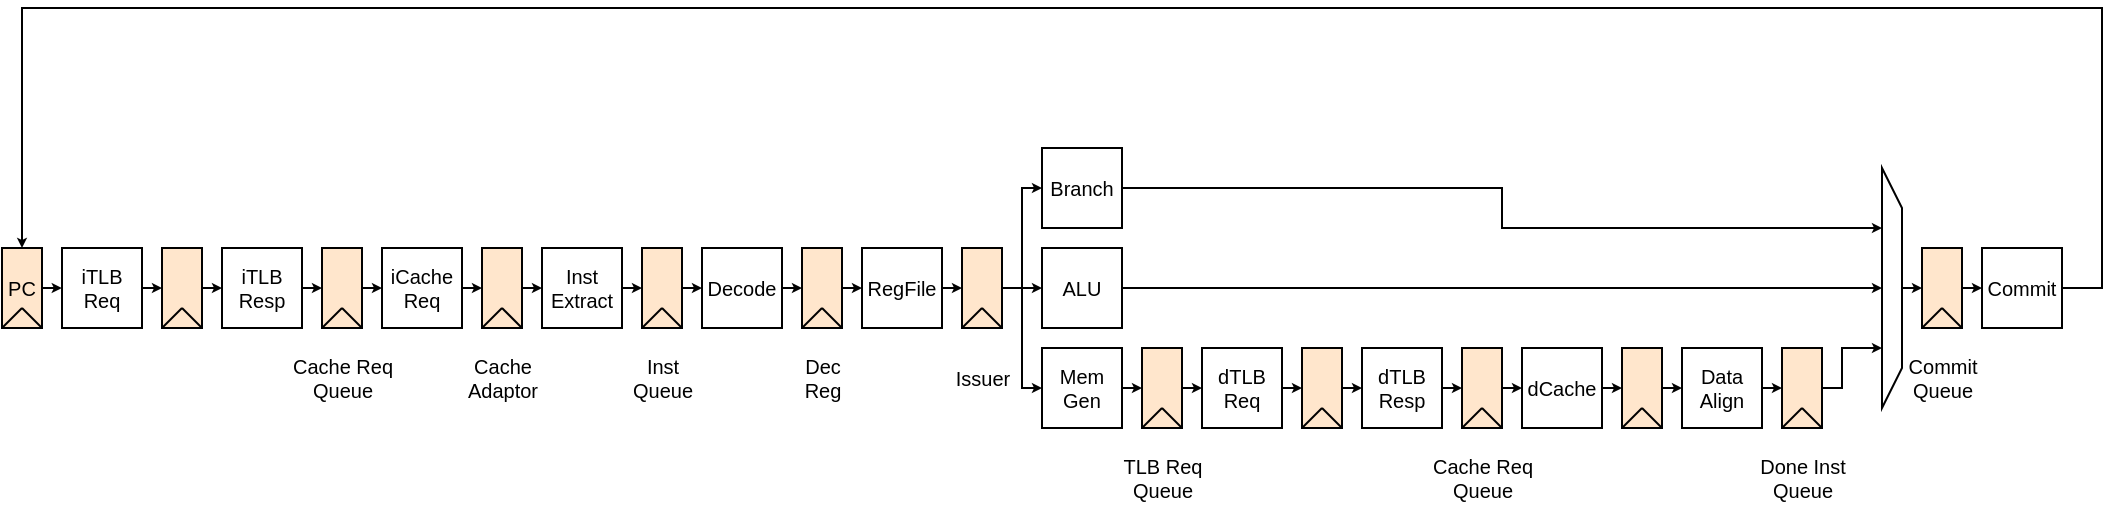 <mxfile version="18.0.4" type="device" pages="3"><diagram id="QZJrQuW7c0cZJHEHONP1" name="Present Pipeline"><mxGraphModel dx="441" dy="243" grid="1" gridSize="10" guides="1" tooltips="1" connect="1" arrows="1" fold="1" page="1" pageScale="1" pageWidth="1100" pageHeight="850" math="0" shadow="0"><root><mxCell id="0"/><mxCell id="1" parent="0"/><mxCell id="dJ4a4zbPzSmzZ1NhC4mh-96" style="edgeStyle=orthogonalEdgeStyle;rounded=0;orthogonalLoop=1;jettySize=auto;html=1;exitX=1;exitY=0.5;exitDx=0;exitDy=0;entryX=0;entryY=0.5;entryDx=0;entryDy=0;fontSize=10;endSize=2;" edge="1" parent="1" source="dJ4a4zbPzSmzZ1NhC4mh-1" target="dJ4a4zbPzSmzZ1NhC4mh-42"><mxGeometry relative="1" as="geometry"/></mxCell><mxCell id="dJ4a4zbPzSmzZ1NhC4mh-1" value="iTLB&#10;Req" style="rounded=0;fontSize=10;" vertex="1" parent="1"><mxGeometry x="40" y="280" width="40" height="40" as="geometry"/></mxCell><mxCell id="dJ4a4zbPzSmzZ1NhC4mh-110" style="edgeStyle=orthogonalEdgeStyle;rounded=0;orthogonalLoop=1;jettySize=auto;html=1;exitX=1;exitY=0.5;exitDx=0;exitDy=0;entryX=0;entryY=0.5;entryDx=0;entryDy=0;fontSize=10;endSize=2;" edge="1" parent="1" source="dJ4a4zbPzSmzZ1NhC4mh-3" target="dJ4a4zbPzSmzZ1NhC4mh-46"><mxGeometry relative="1" as="geometry"/></mxCell><mxCell id="dJ4a4zbPzSmzZ1NhC4mh-3" value="iTLB&#10;Resp" style="rounded=0;fontSize=10;" vertex="1" parent="1"><mxGeometry x="120" y="280" width="40" height="40" as="geometry"/></mxCell><mxCell id="dJ4a4zbPzSmzZ1NhC4mh-112" style="edgeStyle=orthogonalEdgeStyle;rounded=0;orthogonalLoop=1;jettySize=auto;html=1;exitX=1;exitY=0.5;exitDx=0;exitDy=0;entryX=0;entryY=0.5;entryDx=0;entryDy=0;fontSize=10;endSize=2;" edge="1" parent="1" source="dJ4a4zbPzSmzZ1NhC4mh-5" target="dJ4a4zbPzSmzZ1NhC4mh-50"><mxGeometry relative="1" as="geometry"/></mxCell><mxCell id="dJ4a4zbPzSmzZ1NhC4mh-5" value="iCache&#10;Req" style="rounded=0;fontSize=10;" vertex="1" parent="1"><mxGeometry x="200" y="280" width="40" height="40" as="geometry"/></mxCell><mxCell id="dJ4a4zbPzSmzZ1NhC4mh-7" value="Cache&lt;br&gt;Adaptor" style="text;html=1;align=center;verticalAlign=middle;resizable=0;points=[];autosize=1;strokeColor=none;fillColor=none;fontSize=10;" vertex="1" parent="1"><mxGeometry x="235" y="330" width="50" height="30" as="geometry"/></mxCell><mxCell id="dJ4a4zbPzSmzZ1NhC4mh-116" style="edgeStyle=orthogonalEdgeStyle;rounded=0;orthogonalLoop=1;jettySize=auto;html=1;exitX=1;exitY=0.5;exitDx=0;exitDy=0;entryX=0;entryY=0.5;entryDx=0;entryDy=0;fontSize=10;endSize=2;" edge="1" parent="1" source="dJ4a4zbPzSmzZ1NhC4mh-9" target="dJ4a4zbPzSmzZ1NhC4mh-54"><mxGeometry relative="1" as="geometry"/></mxCell><mxCell id="dJ4a4zbPzSmzZ1NhC4mh-9" value="Inst&#10;Extract" style="rounded=0;fontSize=10;" vertex="1" parent="1"><mxGeometry x="280" y="280" width="40" height="40" as="geometry"/></mxCell><mxCell id="dJ4a4zbPzSmzZ1NhC4mh-123" style="edgeStyle=orthogonalEdgeStyle;rounded=0;orthogonalLoop=1;jettySize=auto;html=1;exitX=1;exitY=0.5;exitDx=0;exitDy=0;entryX=0;entryY=0.5;entryDx=0;entryDy=0;fontSize=10;endSize=2;" edge="1" parent="1" source="dJ4a4zbPzSmzZ1NhC4mh-11" target="dJ4a4zbPzSmzZ1NhC4mh-58"><mxGeometry relative="1" as="geometry"/></mxCell><mxCell id="dJ4a4zbPzSmzZ1NhC4mh-11" value="Decode" style="rounded=0;fontSize=10;" vertex="1" parent="1"><mxGeometry x="360" y="280" width="40" height="40" as="geometry"/></mxCell><mxCell id="dJ4a4zbPzSmzZ1NhC4mh-125" style="edgeStyle=orthogonalEdgeStyle;rounded=0;orthogonalLoop=1;jettySize=auto;html=1;exitX=1;exitY=0.5;exitDx=0;exitDy=0;entryX=0;entryY=0.5;entryDx=0;entryDy=0;fontSize=10;endSize=2;" edge="1" parent="1" source="dJ4a4zbPzSmzZ1NhC4mh-13" target="dJ4a4zbPzSmzZ1NhC4mh-62"><mxGeometry relative="1" as="geometry"/></mxCell><mxCell id="dJ4a4zbPzSmzZ1NhC4mh-13" value="RegFile" style="rounded=0;fontSize=10;" vertex="1" parent="1"><mxGeometry x="440" y="280" width="40" height="40" as="geometry"/></mxCell><mxCell id="dJ4a4zbPzSmzZ1NhC4mh-29" style="edgeStyle=orthogonalEdgeStyle;rounded=0;orthogonalLoop=1;jettySize=auto;html=1;exitX=1;exitY=0.5;exitDx=0;exitDy=0;entryX=0.5;entryY=1;entryDx=0;entryDy=0;fontSize=10;endSize=2;" edge="1" parent="1" source="dJ4a4zbPzSmzZ1NhC4mh-15" target="dJ4a4zbPzSmzZ1NhC4mh-27"><mxGeometry relative="1" as="geometry"/></mxCell><mxCell id="dJ4a4zbPzSmzZ1NhC4mh-15" value="ALU" style="rounded=0;whiteSpace=wrap;html=1;fontSize=10;" vertex="1" parent="1"><mxGeometry x="530" y="280" width="40" height="40" as="geometry"/></mxCell><mxCell id="dJ4a4zbPzSmzZ1NhC4mh-28" style="edgeStyle=orthogonalEdgeStyle;rounded=0;orthogonalLoop=1;jettySize=auto;html=1;exitX=1;exitY=0.5;exitDx=0;exitDy=0;entryX=0.25;entryY=1;entryDx=0;entryDy=0;fontSize=10;endSize=2;" edge="1" parent="1" source="dJ4a4zbPzSmzZ1NhC4mh-16" target="dJ4a4zbPzSmzZ1NhC4mh-27"><mxGeometry relative="1" as="geometry"/></mxCell><mxCell id="dJ4a4zbPzSmzZ1NhC4mh-16" value="Branch" style="rounded=0;whiteSpace=wrap;html=1;fontSize=10;" vertex="1" parent="1"><mxGeometry x="530" y="230" width="40" height="40" as="geometry"/></mxCell><mxCell id="dJ4a4zbPzSmzZ1NhC4mh-132" style="edgeStyle=orthogonalEdgeStyle;rounded=0;orthogonalLoop=1;jettySize=auto;html=1;exitX=1;exitY=0.5;exitDx=0;exitDy=0;entryX=0;entryY=0.5;entryDx=0;entryDy=0;fontSize=10;endSize=2;" edge="1" parent="1" source="dJ4a4zbPzSmzZ1NhC4mh-17" target="dJ4a4zbPzSmzZ1NhC4mh-66"><mxGeometry relative="1" as="geometry"/></mxCell><mxCell id="dJ4a4zbPzSmzZ1NhC4mh-17" value="Mem&lt;br&gt;Gen" style="rounded=0;whiteSpace=wrap;html=1;fontSize=10;" vertex="1" parent="1"><mxGeometry x="530" y="330" width="40" height="40" as="geometry"/></mxCell><mxCell id="dJ4a4zbPzSmzZ1NhC4mh-135" style="edgeStyle=orthogonalEdgeStyle;rounded=0;orthogonalLoop=1;jettySize=auto;html=1;exitX=1;exitY=0.5;exitDx=0;exitDy=0;entryX=0;entryY=0.5;entryDx=0;entryDy=0;fontSize=10;endSize=2;" edge="1" parent="1" source="dJ4a4zbPzSmzZ1NhC4mh-19" target="dJ4a4zbPzSmzZ1NhC4mh-70"><mxGeometry relative="1" as="geometry"/></mxCell><mxCell id="dJ4a4zbPzSmzZ1NhC4mh-19" value="dTLB&lt;br&gt;Req" style="rounded=0;whiteSpace=wrap;html=1;fontSize=10;" vertex="1" parent="1"><mxGeometry x="610" y="330" width="40" height="40" as="geometry"/></mxCell><mxCell id="dJ4a4zbPzSmzZ1NhC4mh-138" style="edgeStyle=orthogonalEdgeStyle;rounded=0;orthogonalLoop=1;jettySize=auto;html=1;exitX=1;exitY=0.5;exitDx=0;exitDy=0;entryX=0;entryY=0.5;entryDx=0;entryDy=0;fontSize=10;endSize=2;" edge="1" parent="1" source="dJ4a4zbPzSmzZ1NhC4mh-20" target="dJ4a4zbPzSmzZ1NhC4mh-74"><mxGeometry relative="1" as="geometry"/></mxCell><mxCell id="dJ4a4zbPzSmzZ1NhC4mh-20" value="dTLB&lt;br&gt;Resp" style="rounded=0;whiteSpace=wrap;html=1;fontSize=10;" vertex="1" parent="1"><mxGeometry x="690" y="330" width="40" height="40" as="geometry"/></mxCell><mxCell id="dJ4a4zbPzSmzZ1NhC4mh-140" style="edgeStyle=orthogonalEdgeStyle;rounded=0;orthogonalLoop=1;jettySize=auto;html=1;exitX=1;exitY=0.5;exitDx=0;exitDy=0;entryX=0;entryY=0.5;entryDx=0;entryDy=0;fontSize=10;endSize=2;" edge="1" parent="1" source="dJ4a4zbPzSmzZ1NhC4mh-23" target="dJ4a4zbPzSmzZ1NhC4mh-78"><mxGeometry relative="1" as="geometry"/></mxCell><mxCell id="dJ4a4zbPzSmzZ1NhC4mh-23" value="dCache" style="aspect=fixed;fontSize=10;" vertex="1" parent="1"><mxGeometry x="770" y="330" width="40" height="40" as="geometry"/></mxCell><mxCell id="dJ4a4zbPzSmzZ1NhC4mh-142" style="edgeStyle=orthogonalEdgeStyle;rounded=0;orthogonalLoop=1;jettySize=auto;html=1;exitX=1;exitY=0.5;exitDx=0;exitDy=0;entryX=0;entryY=0.5;entryDx=0;entryDy=0;fontSize=10;endSize=2;" edge="1" parent="1" source="dJ4a4zbPzSmzZ1NhC4mh-25" target="dJ4a4zbPzSmzZ1NhC4mh-82"><mxGeometry relative="1" as="geometry"/></mxCell><mxCell id="dJ4a4zbPzSmzZ1NhC4mh-25" value="Data&lt;br&gt;Align" style="rounded=0;whiteSpace=wrap;html=1;fontSize=10;" vertex="1" parent="1"><mxGeometry x="850" y="330" width="40" height="40" as="geometry"/></mxCell><mxCell id="dJ4a4zbPzSmzZ1NhC4mh-30" style="edgeStyle=orthogonalEdgeStyle;rounded=0;orthogonalLoop=1;jettySize=auto;html=1;exitX=1;exitY=0.5;exitDx=0;exitDy=0;entryX=0.75;entryY=1;entryDx=0;entryDy=0;fontSize=10;endSize=2;" edge="1" parent="1" target="dJ4a4zbPzSmzZ1NhC4mh-27"><mxGeometry relative="1" as="geometry"><mxPoint x="910" y="350" as="sourcePoint"/><Array as="points"><mxPoint x="930" y="350"/><mxPoint x="930" y="330"/></Array></mxGeometry></mxCell><mxCell id="dJ4a4zbPzSmzZ1NhC4mh-32" style="edgeStyle=orthogonalEdgeStyle;rounded=0;orthogonalLoop=1;jettySize=auto;html=1;exitX=0.5;exitY=0;exitDx=0;exitDy=0;entryX=0;entryY=0.5;entryDx=0;entryDy=0;fontSize=10;endSize=2;" edge="1" parent="1" source="dJ4a4zbPzSmzZ1NhC4mh-27"><mxGeometry relative="1" as="geometry"><mxPoint x="970" y="300" as="targetPoint"/></mxGeometry></mxCell><mxCell id="dJ4a4zbPzSmzZ1NhC4mh-27" value="" style="shape=trapezoid;perimeter=trapezoidPerimeter;whiteSpace=wrap;html=1;fixedSize=1;fontSize=10;rotation=90;" vertex="1" parent="1"><mxGeometry x="895" y="295" width="120" height="10" as="geometry"/></mxCell><mxCell id="dJ4a4zbPzSmzZ1NhC4mh-108" style="edgeStyle=orthogonalEdgeStyle;rounded=0;orthogonalLoop=1;jettySize=auto;html=1;exitX=1;exitY=0.5;exitDx=0;exitDy=0;entryX=0.5;entryY=0;entryDx=0;entryDy=0;fontSize=10;endSize=2;" edge="1" parent="1" source="dJ4a4zbPzSmzZ1NhC4mh-33" target="dJ4a4zbPzSmzZ1NhC4mh-105"><mxGeometry relative="1" as="geometry"><Array as="points"><mxPoint x="1060" y="300"/><mxPoint x="1060" y="160"/><mxPoint x="20" y="160"/></Array></mxGeometry></mxCell><mxCell id="dJ4a4zbPzSmzZ1NhC4mh-33" value="Commit" style="rounded=0;whiteSpace=wrap;html=1;fontSize=10;" vertex="1" parent="1"><mxGeometry x="1000" y="280" width="40" height="40" as="geometry"/></mxCell><mxCell id="dJ4a4zbPzSmzZ1NhC4mh-41" value="" style="group;strokeColor=#d79b00;" vertex="1" connectable="0" parent="1"><mxGeometry x="90" y="280" width="20" height="40" as="geometry"/></mxCell><mxCell id="dJ4a4zbPzSmzZ1NhC4mh-42" value="" style="rounded=0;whiteSpace=wrap;html=1;fontSize=10;fillColor=#ffe6cc;" vertex="1" parent="dJ4a4zbPzSmzZ1NhC4mh-41"><mxGeometry width="20" height="40" as="geometry"/></mxCell><mxCell id="dJ4a4zbPzSmzZ1NhC4mh-43" value="" style="endArrow=none;html=1;rounded=0;fontSize=10;endSize=2;" edge="1" parent="dJ4a4zbPzSmzZ1NhC4mh-41"><mxGeometry width="50" height="50" relative="1" as="geometry"><mxPoint y="40" as="sourcePoint"/><mxPoint x="10" y="30" as="targetPoint"/></mxGeometry></mxCell><mxCell id="dJ4a4zbPzSmzZ1NhC4mh-44" value="" style="endArrow=none;html=1;rounded=0;fontSize=10;endSize=2;exitX=1;exitY=1;exitDx=0;exitDy=0;" edge="1" parent="dJ4a4zbPzSmzZ1NhC4mh-41" source="dJ4a4zbPzSmzZ1NhC4mh-42"><mxGeometry width="50" height="50" relative="1" as="geometry"><mxPoint x="10" y="50" as="sourcePoint"/><mxPoint x="10" y="30" as="targetPoint"/></mxGeometry></mxCell><mxCell id="dJ4a4zbPzSmzZ1NhC4mh-45" value="" style="group;strokeColor=#d79b00;" vertex="1" connectable="0" parent="1"><mxGeometry x="170" y="280" width="20" height="40" as="geometry"/></mxCell><mxCell id="dJ4a4zbPzSmzZ1NhC4mh-46" value="" style="rounded=0;whiteSpace=wrap;html=1;fontSize=10;fillColor=#ffe6cc;" vertex="1" parent="dJ4a4zbPzSmzZ1NhC4mh-45"><mxGeometry width="20" height="40" as="geometry"/></mxCell><mxCell id="dJ4a4zbPzSmzZ1NhC4mh-47" value="" style="endArrow=none;html=1;rounded=0;fontSize=10;endSize=2;" edge="1" parent="dJ4a4zbPzSmzZ1NhC4mh-45"><mxGeometry width="50" height="50" relative="1" as="geometry"><mxPoint y="40" as="sourcePoint"/><mxPoint x="10" y="30" as="targetPoint"/></mxGeometry></mxCell><mxCell id="dJ4a4zbPzSmzZ1NhC4mh-48" value="" style="endArrow=none;html=1;rounded=0;fontSize=10;endSize=2;exitX=1;exitY=1;exitDx=0;exitDy=0;" edge="1" parent="dJ4a4zbPzSmzZ1NhC4mh-45" source="dJ4a4zbPzSmzZ1NhC4mh-46"><mxGeometry width="50" height="50" relative="1" as="geometry"><mxPoint x="10" y="50" as="sourcePoint"/><mxPoint x="10" y="30" as="targetPoint"/></mxGeometry></mxCell><mxCell id="dJ4a4zbPzSmzZ1NhC4mh-49" value="" style="group;strokeColor=#d79b00;" vertex="1" connectable="0" parent="1"><mxGeometry x="250" y="280" width="20" height="40" as="geometry"/></mxCell><mxCell id="dJ4a4zbPzSmzZ1NhC4mh-50" value="" style="rounded=0;whiteSpace=wrap;html=1;fontSize=10;fillColor=#ffe6cc;" vertex="1" parent="dJ4a4zbPzSmzZ1NhC4mh-49"><mxGeometry width="20" height="40" as="geometry"/></mxCell><mxCell id="dJ4a4zbPzSmzZ1NhC4mh-51" value="" style="endArrow=none;html=1;rounded=0;fontSize=10;endSize=2;" edge="1" parent="dJ4a4zbPzSmzZ1NhC4mh-49"><mxGeometry width="50" height="50" relative="1" as="geometry"><mxPoint y="40" as="sourcePoint"/><mxPoint x="10" y="30" as="targetPoint"/></mxGeometry></mxCell><mxCell id="dJ4a4zbPzSmzZ1NhC4mh-52" value="" style="endArrow=none;html=1;rounded=0;fontSize=10;endSize=2;exitX=1;exitY=1;exitDx=0;exitDy=0;" edge="1" parent="dJ4a4zbPzSmzZ1NhC4mh-49" source="dJ4a4zbPzSmzZ1NhC4mh-50"><mxGeometry width="50" height="50" relative="1" as="geometry"><mxPoint x="10" y="50" as="sourcePoint"/><mxPoint x="10" y="30" as="targetPoint"/></mxGeometry></mxCell><mxCell id="dJ4a4zbPzSmzZ1NhC4mh-53" value="" style="group;strokeColor=#d79b00;" vertex="1" connectable="0" parent="1"><mxGeometry x="330" y="280" width="20" height="40" as="geometry"/></mxCell><mxCell id="dJ4a4zbPzSmzZ1NhC4mh-54" value="" style="rounded=0;whiteSpace=wrap;html=1;fontSize=10;fillColor=#ffe6cc;" vertex="1" parent="dJ4a4zbPzSmzZ1NhC4mh-53"><mxGeometry width="20" height="40" as="geometry"/></mxCell><mxCell id="dJ4a4zbPzSmzZ1NhC4mh-55" value="" style="endArrow=none;html=1;rounded=0;fontSize=10;endSize=2;" edge="1" parent="dJ4a4zbPzSmzZ1NhC4mh-53"><mxGeometry width="50" height="50" relative="1" as="geometry"><mxPoint y="40" as="sourcePoint"/><mxPoint x="10" y="30" as="targetPoint"/></mxGeometry></mxCell><mxCell id="dJ4a4zbPzSmzZ1NhC4mh-56" value="" style="endArrow=none;html=1;rounded=0;fontSize=10;endSize=2;exitX=1;exitY=1;exitDx=0;exitDy=0;" edge="1" parent="dJ4a4zbPzSmzZ1NhC4mh-53" source="dJ4a4zbPzSmzZ1NhC4mh-54"><mxGeometry width="50" height="50" relative="1" as="geometry"><mxPoint x="10" y="50" as="sourcePoint"/><mxPoint x="10" y="30" as="targetPoint"/></mxGeometry></mxCell><mxCell id="dJ4a4zbPzSmzZ1NhC4mh-57" value="" style="group;strokeColor=#d79b00;" vertex="1" connectable="0" parent="1"><mxGeometry x="410" y="280" width="20" height="40" as="geometry"/></mxCell><mxCell id="dJ4a4zbPzSmzZ1NhC4mh-58" value="" style="rounded=0;whiteSpace=wrap;html=1;fontSize=10;fillColor=#ffe6cc;" vertex="1" parent="dJ4a4zbPzSmzZ1NhC4mh-57"><mxGeometry width="20" height="40" as="geometry"/></mxCell><mxCell id="dJ4a4zbPzSmzZ1NhC4mh-59" value="" style="endArrow=none;html=1;rounded=0;fontSize=10;endSize=2;" edge="1" parent="dJ4a4zbPzSmzZ1NhC4mh-57"><mxGeometry width="50" height="50" relative="1" as="geometry"><mxPoint y="40" as="sourcePoint"/><mxPoint x="10" y="30" as="targetPoint"/></mxGeometry></mxCell><mxCell id="dJ4a4zbPzSmzZ1NhC4mh-60" value="" style="endArrow=none;html=1;rounded=0;fontSize=10;endSize=2;exitX=1;exitY=1;exitDx=0;exitDy=0;" edge="1" parent="dJ4a4zbPzSmzZ1NhC4mh-57" source="dJ4a4zbPzSmzZ1NhC4mh-58"><mxGeometry width="50" height="50" relative="1" as="geometry"><mxPoint x="10" y="50" as="sourcePoint"/><mxPoint x="10" y="30" as="targetPoint"/></mxGeometry></mxCell><mxCell id="dJ4a4zbPzSmzZ1NhC4mh-61" value="" style="group;strokeColor=#d79b00;" vertex="1" connectable="0" parent="1"><mxGeometry x="490" y="280" width="20" height="40" as="geometry"/></mxCell><mxCell id="dJ4a4zbPzSmzZ1NhC4mh-62" value="" style="rounded=0;whiteSpace=wrap;html=1;fontSize=10;fillColor=#ffe6cc;" vertex="1" parent="dJ4a4zbPzSmzZ1NhC4mh-61"><mxGeometry width="20" height="40" as="geometry"/></mxCell><mxCell id="dJ4a4zbPzSmzZ1NhC4mh-63" value="" style="endArrow=none;html=1;rounded=0;fontSize=10;endSize=2;" edge="1" parent="dJ4a4zbPzSmzZ1NhC4mh-61"><mxGeometry width="50" height="50" relative="1" as="geometry"><mxPoint y="40" as="sourcePoint"/><mxPoint x="10" y="30" as="targetPoint"/></mxGeometry></mxCell><mxCell id="dJ4a4zbPzSmzZ1NhC4mh-64" value="" style="endArrow=none;html=1;rounded=0;fontSize=10;endSize=2;exitX=1;exitY=1;exitDx=0;exitDy=0;" edge="1" parent="dJ4a4zbPzSmzZ1NhC4mh-61" source="dJ4a4zbPzSmzZ1NhC4mh-62"><mxGeometry width="50" height="50" relative="1" as="geometry"><mxPoint x="10" y="50" as="sourcePoint"/><mxPoint x="10" y="30" as="targetPoint"/></mxGeometry></mxCell><mxCell id="dJ4a4zbPzSmzZ1NhC4mh-65" value="" style="group;strokeColor=#d79b00;" vertex="1" connectable="0" parent="1"><mxGeometry x="580" y="330" width="20" height="40" as="geometry"/></mxCell><mxCell id="dJ4a4zbPzSmzZ1NhC4mh-66" value="" style="rounded=0;whiteSpace=wrap;html=1;fontSize=10;fillColor=#ffe6cc;" vertex="1" parent="dJ4a4zbPzSmzZ1NhC4mh-65"><mxGeometry width="20" height="40" as="geometry"/></mxCell><mxCell id="dJ4a4zbPzSmzZ1NhC4mh-67" value="" style="endArrow=none;html=1;rounded=0;fontSize=10;endSize=2;" edge="1" parent="dJ4a4zbPzSmzZ1NhC4mh-65"><mxGeometry width="50" height="50" relative="1" as="geometry"><mxPoint y="40" as="sourcePoint"/><mxPoint x="10" y="30" as="targetPoint"/></mxGeometry></mxCell><mxCell id="dJ4a4zbPzSmzZ1NhC4mh-68" value="" style="endArrow=none;html=1;rounded=0;fontSize=10;endSize=2;exitX=1;exitY=1;exitDx=0;exitDy=0;" edge="1" parent="dJ4a4zbPzSmzZ1NhC4mh-65" source="dJ4a4zbPzSmzZ1NhC4mh-66"><mxGeometry width="50" height="50" relative="1" as="geometry"><mxPoint x="10" y="50" as="sourcePoint"/><mxPoint x="10" y="30" as="targetPoint"/></mxGeometry></mxCell><mxCell id="dJ4a4zbPzSmzZ1NhC4mh-69" value="" style="group;strokeColor=#d79b00;" vertex="1" connectable="0" parent="1"><mxGeometry x="660" y="330" width="20" height="40" as="geometry"/></mxCell><mxCell id="dJ4a4zbPzSmzZ1NhC4mh-70" value="" style="rounded=0;whiteSpace=wrap;html=1;fontSize=10;fillColor=#ffe6cc;" vertex="1" parent="dJ4a4zbPzSmzZ1NhC4mh-69"><mxGeometry width="20" height="40" as="geometry"/></mxCell><mxCell id="dJ4a4zbPzSmzZ1NhC4mh-71" value="" style="endArrow=none;html=1;rounded=0;fontSize=10;endSize=2;" edge="1" parent="dJ4a4zbPzSmzZ1NhC4mh-69"><mxGeometry width="50" height="50" relative="1" as="geometry"><mxPoint y="40" as="sourcePoint"/><mxPoint x="10" y="30" as="targetPoint"/></mxGeometry></mxCell><mxCell id="dJ4a4zbPzSmzZ1NhC4mh-72" value="" style="endArrow=none;html=1;rounded=0;fontSize=10;endSize=2;exitX=1;exitY=1;exitDx=0;exitDy=0;" edge="1" parent="dJ4a4zbPzSmzZ1NhC4mh-69" source="dJ4a4zbPzSmzZ1NhC4mh-70"><mxGeometry width="50" height="50" relative="1" as="geometry"><mxPoint x="10" y="50" as="sourcePoint"/><mxPoint x="10" y="30" as="targetPoint"/></mxGeometry></mxCell><mxCell id="dJ4a4zbPzSmzZ1NhC4mh-73" value="" style="group;strokeColor=#d79b00;" vertex="1" connectable="0" parent="1"><mxGeometry x="740" y="330" width="20" height="40" as="geometry"/></mxCell><mxCell id="dJ4a4zbPzSmzZ1NhC4mh-74" value="" style="rounded=0;whiteSpace=wrap;html=1;fontSize=10;fillColor=#ffe6cc;" vertex="1" parent="dJ4a4zbPzSmzZ1NhC4mh-73"><mxGeometry width="20" height="40" as="geometry"/></mxCell><mxCell id="dJ4a4zbPzSmzZ1NhC4mh-75" value="" style="endArrow=none;html=1;rounded=0;fontSize=10;endSize=2;" edge="1" parent="dJ4a4zbPzSmzZ1NhC4mh-73"><mxGeometry width="50" height="50" relative="1" as="geometry"><mxPoint y="40" as="sourcePoint"/><mxPoint x="10" y="30" as="targetPoint"/></mxGeometry></mxCell><mxCell id="dJ4a4zbPzSmzZ1NhC4mh-76" value="" style="endArrow=none;html=1;rounded=0;fontSize=10;endSize=2;exitX=1;exitY=1;exitDx=0;exitDy=0;" edge="1" parent="dJ4a4zbPzSmzZ1NhC4mh-73" source="dJ4a4zbPzSmzZ1NhC4mh-74"><mxGeometry width="50" height="50" relative="1" as="geometry"><mxPoint x="10" y="50" as="sourcePoint"/><mxPoint x="10" y="30" as="targetPoint"/></mxGeometry></mxCell><mxCell id="dJ4a4zbPzSmzZ1NhC4mh-77" value="" style="group;strokeColor=#d79b00;" vertex="1" connectable="0" parent="1"><mxGeometry x="820" y="330" width="20" height="40" as="geometry"/></mxCell><mxCell id="dJ4a4zbPzSmzZ1NhC4mh-78" value="" style="rounded=0;whiteSpace=wrap;html=1;fontSize=10;fillColor=#ffe6cc;" vertex="1" parent="dJ4a4zbPzSmzZ1NhC4mh-77"><mxGeometry width="20" height="40" as="geometry"/></mxCell><mxCell id="dJ4a4zbPzSmzZ1NhC4mh-79" value="" style="endArrow=none;html=1;rounded=0;fontSize=10;endSize=2;" edge="1" parent="dJ4a4zbPzSmzZ1NhC4mh-77"><mxGeometry width="50" height="50" relative="1" as="geometry"><mxPoint y="40" as="sourcePoint"/><mxPoint x="10" y="30" as="targetPoint"/></mxGeometry></mxCell><mxCell id="dJ4a4zbPzSmzZ1NhC4mh-80" value="" style="endArrow=none;html=1;rounded=0;fontSize=10;endSize=2;exitX=1;exitY=1;exitDx=0;exitDy=0;" edge="1" parent="dJ4a4zbPzSmzZ1NhC4mh-77" source="dJ4a4zbPzSmzZ1NhC4mh-78"><mxGeometry width="50" height="50" relative="1" as="geometry"><mxPoint x="10" y="50" as="sourcePoint"/><mxPoint x="10" y="30" as="targetPoint"/></mxGeometry></mxCell><mxCell id="dJ4a4zbPzSmzZ1NhC4mh-81" value="" style="group;strokeColor=#d79b00;" vertex="1" connectable="0" parent="1"><mxGeometry x="900" y="330" width="20" height="40" as="geometry"/></mxCell><mxCell id="dJ4a4zbPzSmzZ1NhC4mh-82" value="" style="rounded=0;whiteSpace=wrap;html=1;fontSize=10;fillColor=#ffe6cc;" vertex="1" parent="dJ4a4zbPzSmzZ1NhC4mh-81"><mxGeometry width="20" height="40" as="geometry"/></mxCell><mxCell id="dJ4a4zbPzSmzZ1NhC4mh-83" value="" style="endArrow=none;html=1;rounded=0;fontSize=10;endSize=2;" edge="1" parent="dJ4a4zbPzSmzZ1NhC4mh-81"><mxGeometry width="50" height="50" relative="1" as="geometry"><mxPoint y="40" as="sourcePoint"/><mxPoint x="10" y="30" as="targetPoint"/></mxGeometry></mxCell><mxCell id="dJ4a4zbPzSmzZ1NhC4mh-84" value="" style="endArrow=none;html=1;rounded=0;fontSize=10;endSize=2;exitX=1;exitY=1;exitDx=0;exitDy=0;" edge="1" parent="dJ4a4zbPzSmzZ1NhC4mh-81" source="dJ4a4zbPzSmzZ1NhC4mh-82"><mxGeometry width="50" height="50" relative="1" as="geometry"><mxPoint x="10" y="50" as="sourcePoint"/><mxPoint x="10" y="30" as="targetPoint"/></mxGeometry></mxCell><mxCell id="dJ4a4zbPzSmzZ1NhC4mh-85" value="" style="group;strokeColor=#d79b00;" vertex="1" connectable="0" parent="1"><mxGeometry x="970" y="280" width="20" height="40" as="geometry"/></mxCell><mxCell id="dJ4a4zbPzSmzZ1NhC4mh-86" value="" style="rounded=0;whiteSpace=wrap;html=1;fontSize=10;fillColor=#ffe6cc;" vertex="1" parent="dJ4a4zbPzSmzZ1NhC4mh-85"><mxGeometry width="20" height="40" as="geometry"/></mxCell><mxCell id="dJ4a4zbPzSmzZ1NhC4mh-87" value="" style="endArrow=none;html=1;rounded=0;fontSize=10;endSize=2;" edge="1" parent="dJ4a4zbPzSmzZ1NhC4mh-85"><mxGeometry width="50" height="50" relative="1" as="geometry"><mxPoint y="40" as="sourcePoint"/><mxPoint x="10" y="30" as="targetPoint"/></mxGeometry></mxCell><mxCell id="dJ4a4zbPzSmzZ1NhC4mh-88" value="" style="endArrow=none;html=1;rounded=0;fontSize=10;endSize=2;exitX=1;exitY=1;exitDx=0;exitDy=0;" edge="1" parent="dJ4a4zbPzSmzZ1NhC4mh-85" source="dJ4a4zbPzSmzZ1NhC4mh-86"><mxGeometry width="50" height="50" relative="1" as="geometry"><mxPoint x="10" y="50" as="sourcePoint"/><mxPoint x="10" y="30" as="targetPoint"/></mxGeometry></mxCell><mxCell id="dJ4a4zbPzSmzZ1NhC4mh-94" style="edgeStyle=orthogonalEdgeStyle;rounded=0;orthogonalLoop=1;jettySize=auto;html=1;exitX=1;exitY=0.5;exitDx=0;exitDy=0;entryX=0;entryY=0.5;entryDx=0;entryDy=0;fontSize=10;endSize=2;" edge="1" parent="1" source="dJ4a4zbPzSmzZ1NhC4mh-86" target="dJ4a4zbPzSmzZ1NhC4mh-33"><mxGeometry relative="1" as="geometry"/></mxCell><mxCell id="dJ4a4zbPzSmzZ1NhC4mh-97" style="edgeStyle=orthogonalEdgeStyle;rounded=0;orthogonalLoop=1;jettySize=auto;html=1;exitX=1;exitY=0.5;exitDx=0;exitDy=0;entryX=0;entryY=0.5;entryDx=0;entryDy=0;fontSize=10;endSize=2;" edge="1" parent="1" source="dJ4a4zbPzSmzZ1NhC4mh-42" target="dJ4a4zbPzSmzZ1NhC4mh-3"><mxGeometry relative="1" as="geometry"/></mxCell><mxCell id="dJ4a4zbPzSmzZ1NhC4mh-104" value="" style="group;strokeColor=#d79b00;" vertex="1" connectable="0" parent="1"><mxGeometry x="10" y="280" width="20" height="40" as="geometry"/></mxCell><mxCell id="dJ4a4zbPzSmzZ1NhC4mh-105" value="PC" style="rounded=0;whiteSpace=wrap;html=1;fontSize=10;fillColor=#ffe6cc;" vertex="1" parent="dJ4a4zbPzSmzZ1NhC4mh-104"><mxGeometry width="20" height="40" as="geometry"/></mxCell><mxCell id="dJ4a4zbPzSmzZ1NhC4mh-106" value="" style="endArrow=none;html=1;rounded=0;fontSize=10;endSize=2;" edge="1" parent="dJ4a4zbPzSmzZ1NhC4mh-104"><mxGeometry width="50" height="50" relative="1" as="geometry"><mxPoint y="40" as="sourcePoint"/><mxPoint x="10" y="30" as="targetPoint"/></mxGeometry></mxCell><mxCell id="dJ4a4zbPzSmzZ1NhC4mh-107" value="" style="endArrow=none;html=1;rounded=0;fontSize=10;endSize=2;exitX=1;exitY=1;exitDx=0;exitDy=0;" edge="1" parent="dJ4a4zbPzSmzZ1NhC4mh-104" source="dJ4a4zbPzSmzZ1NhC4mh-105"><mxGeometry width="50" height="50" relative="1" as="geometry"><mxPoint x="10" y="50" as="sourcePoint"/><mxPoint x="10" y="30" as="targetPoint"/></mxGeometry></mxCell><mxCell id="dJ4a4zbPzSmzZ1NhC4mh-109" style="edgeStyle=orthogonalEdgeStyle;rounded=0;orthogonalLoop=1;jettySize=auto;html=1;exitX=1;exitY=0.5;exitDx=0;exitDy=0;entryX=-0.003;entryY=0.48;entryDx=0;entryDy=0;entryPerimeter=0;fontSize=10;endSize=2;" edge="1" parent="1" source="dJ4a4zbPzSmzZ1NhC4mh-105" target="dJ4a4zbPzSmzZ1NhC4mh-1"><mxGeometry relative="1" as="geometry"/></mxCell><mxCell id="dJ4a4zbPzSmzZ1NhC4mh-111" style="edgeStyle=orthogonalEdgeStyle;rounded=0;orthogonalLoop=1;jettySize=auto;html=1;exitX=1;exitY=0.5;exitDx=0;exitDy=0;entryX=0;entryY=0.5;entryDx=0;entryDy=0;fontSize=10;endSize=2;" edge="1" parent="1" source="dJ4a4zbPzSmzZ1NhC4mh-46" target="dJ4a4zbPzSmzZ1NhC4mh-5"><mxGeometry relative="1" as="geometry"/></mxCell><mxCell id="dJ4a4zbPzSmzZ1NhC4mh-113" style="edgeStyle=orthogonalEdgeStyle;rounded=0;orthogonalLoop=1;jettySize=auto;html=1;exitX=1;exitY=0.5;exitDx=0;exitDy=0;entryX=0;entryY=0.5;entryDx=0;entryDy=0;fontSize=10;endSize=2;" edge="1" parent="1" source="dJ4a4zbPzSmzZ1NhC4mh-50" target="dJ4a4zbPzSmzZ1NhC4mh-9"><mxGeometry relative="1" as="geometry"/></mxCell><mxCell id="dJ4a4zbPzSmzZ1NhC4mh-114" value="Cache Req&lt;br&gt;Queue" style="text;html=1;align=center;verticalAlign=middle;resizable=0;points=[];autosize=1;strokeColor=none;fillColor=none;fontSize=10;" vertex="1" parent="1"><mxGeometry x="145" y="330" width="70" height="30" as="geometry"/></mxCell><mxCell id="dJ4a4zbPzSmzZ1NhC4mh-117" value="Inst&lt;br&gt;Queue" style="text;html=1;align=center;verticalAlign=middle;resizable=0;points=[];autosize=1;strokeColor=none;fillColor=none;fontSize=10;" vertex="1" parent="1"><mxGeometry x="315" y="330" width="50" height="30" as="geometry"/></mxCell><mxCell id="dJ4a4zbPzSmzZ1NhC4mh-119" style="edgeStyle=orthogonalEdgeStyle;rounded=0;orthogonalLoop=1;jettySize=auto;html=1;exitX=1;exitY=0.5;exitDx=0;exitDy=0;entryX=0;entryY=0.5;entryDx=0;entryDy=0;fontSize=10;endSize=2;" edge="1" parent="1" source="dJ4a4zbPzSmzZ1NhC4mh-54" target="dJ4a4zbPzSmzZ1NhC4mh-11"><mxGeometry relative="1" as="geometry"/></mxCell><mxCell id="dJ4a4zbPzSmzZ1NhC4mh-121" value="Dec&lt;br&gt;Reg" style="text;html=1;align=center;verticalAlign=middle;resizable=0;points=[];autosize=1;strokeColor=none;fillColor=none;fontSize=10;" vertex="1" parent="1"><mxGeometry x="405" y="330" width="30" height="30" as="geometry"/></mxCell><mxCell id="dJ4a4zbPzSmzZ1NhC4mh-124" style="edgeStyle=orthogonalEdgeStyle;rounded=0;orthogonalLoop=1;jettySize=auto;html=1;exitX=1;exitY=0.5;exitDx=0;exitDy=0;entryX=0;entryY=0.5;entryDx=0;entryDy=0;fontSize=10;endSize=2;" edge="1" parent="1" source="dJ4a4zbPzSmzZ1NhC4mh-58" target="dJ4a4zbPzSmzZ1NhC4mh-13"><mxGeometry relative="1" as="geometry"/></mxCell><mxCell id="dJ4a4zbPzSmzZ1NhC4mh-128" style="edgeStyle=orthogonalEdgeStyle;rounded=0;orthogonalLoop=1;jettySize=auto;html=1;exitX=1;exitY=0.5;exitDx=0;exitDy=0;entryX=0;entryY=0.5;entryDx=0;entryDy=0;fontSize=10;endSize=2;" edge="1" parent="1" source="dJ4a4zbPzSmzZ1NhC4mh-62" target="dJ4a4zbPzSmzZ1NhC4mh-15"><mxGeometry relative="1" as="geometry"/></mxCell><mxCell id="dJ4a4zbPzSmzZ1NhC4mh-129" style="edgeStyle=orthogonalEdgeStyle;rounded=0;orthogonalLoop=1;jettySize=auto;html=1;exitX=1;exitY=0.5;exitDx=0;exitDy=0;entryX=0;entryY=0.5;entryDx=0;entryDy=0;fontSize=10;endSize=2;" edge="1" parent="1" source="dJ4a4zbPzSmzZ1NhC4mh-62" target="dJ4a4zbPzSmzZ1NhC4mh-16"><mxGeometry relative="1" as="geometry"><Array as="points"><mxPoint x="520" y="300"/><mxPoint x="520" y="250"/></Array></mxGeometry></mxCell><mxCell id="dJ4a4zbPzSmzZ1NhC4mh-130" style="edgeStyle=orthogonalEdgeStyle;rounded=0;orthogonalLoop=1;jettySize=auto;html=1;exitX=1;exitY=0.5;exitDx=0;exitDy=0;entryX=0;entryY=0.5;entryDx=0;entryDy=0;fontSize=10;endSize=2;" edge="1" parent="1" source="dJ4a4zbPzSmzZ1NhC4mh-62" target="dJ4a4zbPzSmzZ1NhC4mh-17"><mxGeometry relative="1" as="geometry"><Array as="points"><mxPoint x="520" y="300"/><mxPoint x="520" y="350"/></Array></mxGeometry></mxCell><mxCell id="dJ4a4zbPzSmzZ1NhC4mh-131" value="Issuer" style="text;html=1;align=center;verticalAlign=middle;resizable=0;points=[];autosize=1;strokeColor=none;fillColor=none;fontSize=10;" vertex="1" parent="1"><mxGeometry x="480" y="335" width="40" height="20" as="geometry"/></mxCell><mxCell id="dJ4a4zbPzSmzZ1NhC4mh-133" style="edgeStyle=orthogonalEdgeStyle;rounded=0;orthogonalLoop=1;jettySize=auto;html=1;exitX=1;exitY=0.5;exitDx=0;exitDy=0;entryX=0;entryY=0.5;entryDx=0;entryDy=0;fontSize=10;endSize=2;" edge="1" parent="1" source="dJ4a4zbPzSmzZ1NhC4mh-66" target="dJ4a4zbPzSmzZ1NhC4mh-19"><mxGeometry relative="1" as="geometry"/></mxCell><mxCell id="dJ4a4zbPzSmzZ1NhC4mh-134" value="TLB Req&lt;br&gt;Queue" style="text;html=1;align=center;verticalAlign=middle;resizable=0;points=[];autosize=1;strokeColor=none;fillColor=none;fontSize=10;" vertex="1" parent="1"><mxGeometry x="565" y="380" width="50" height="30" as="geometry"/></mxCell><mxCell id="dJ4a4zbPzSmzZ1NhC4mh-136" style="edgeStyle=orthogonalEdgeStyle;rounded=0;orthogonalLoop=1;jettySize=auto;html=1;exitX=1;exitY=0.5;exitDx=0;exitDy=0;entryX=0;entryY=0.5;entryDx=0;entryDy=0;fontSize=10;endSize=2;" edge="1" parent="1" source="dJ4a4zbPzSmzZ1NhC4mh-70" target="dJ4a4zbPzSmzZ1NhC4mh-20"><mxGeometry relative="1" as="geometry"/></mxCell><mxCell id="dJ4a4zbPzSmzZ1NhC4mh-137" value="Cache Req&lt;br&gt;Queue" style="text;html=1;align=center;verticalAlign=middle;resizable=0;points=[];autosize=1;strokeColor=none;fillColor=none;fontSize=10;" vertex="1" parent="1"><mxGeometry x="715" y="380" width="70" height="30" as="geometry"/></mxCell><mxCell id="dJ4a4zbPzSmzZ1NhC4mh-139" style="edgeStyle=orthogonalEdgeStyle;rounded=0;orthogonalLoop=1;jettySize=auto;html=1;exitX=1;exitY=0.5;exitDx=0;exitDy=0;entryX=0;entryY=0.5;entryDx=0;entryDy=0;fontSize=10;endSize=2;" edge="1" parent="1" source="dJ4a4zbPzSmzZ1NhC4mh-74" target="dJ4a4zbPzSmzZ1NhC4mh-23"><mxGeometry relative="1" as="geometry"/></mxCell><mxCell id="dJ4a4zbPzSmzZ1NhC4mh-141" style="edgeStyle=orthogonalEdgeStyle;rounded=0;orthogonalLoop=1;jettySize=auto;html=1;exitX=1;exitY=0.5;exitDx=0;exitDy=0;entryX=0;entryY=0.5;entryDx=0;entryDy=0;fontSize=10;endSize=2;" edge="1" parent="1" source="dJ4a4zbPzSmzZ1NhC4mh-78" target="dJ4a4zbPzSmzZ1NhC4mh-25"><mxGeometry relative="1" as="geometry"/></mxCell><mxCell id="dJ4a4zbPzSmzZ1NhC4mh-143" value="Done Inst&lt;br&gt;Queue" style="text;html=1;align=center;verticalAlign=middle;resizable=0;points=[];autosize=1;strokeColor=none;fillColor=none;fontSize=10;" vertex="1" parent="1"><mxGeometry x="880" y="380" width="60" height="30" as="geometry"/></mxCell><mxCell id="dJ4a4zbPzSmzZ1NhC4mh-144" value="Commit&lt;br&gt;Queue" style="text;html=1;align=center;verticalAlign=middle;resizable=0;points=[];autosize=1;strokeColor=none;fillColor=none;fontSize=10;" vertex="1" parent="1"><mxGeometry x="955" y="330" width="50" height="30" as="geometry"/></mxCell></root></mxGraphModel></diagram><diagram id="TCv4e5AJu9vl9K9gIRHv" name="Optimized"><mxGraphModel dx="782" dy="579" grid="1" gridSize="10" guides="1" tooltips="1" connect="1" arrows="1" fold="1" page="1" pageScale="1" pageWidth="1100" pageHeight="850" math="0" shadow="0"><root><mxCell id="0"/><mxCell id="1" parent="0"/><mxCell id="vf9yI-3HW-eBPtezn6-R-8" style="edgeStyle=orthogonalEdgeStyle;rounded=0;orthogonalLoop=1;jettySize=auto;html=1;exitX=1;exitY=0.5;exitDx=0;exitDy=0;entryX=0;entryY=0.5;entryDx=0;entryDy=0;fontSize=10;endSize=2;" edge="1" parent="1" source="vf9yI-3HW-eBPtezn6-R-9" target="vf9yI-3HW-eBPtezn6-R-46"><mxGeometry relative="1" as="geometry"/></mxCell><mxCell id="ZIPcms7XGQsv4a3dU3Ag-30" style="edgeStyle=orthogonalEdgeStyle;rounded=0;orthogonalLoop=1;jettySize=auto;html=1;exitX=0.25;exitY=1;exitDx=0;exitDy=0;entryX=0.25;entryY=0;entryDx=0;entryDy=0;fontSize=10;endSize=2;" edge="1" parent="1" source="vf9yI-3HW-eBPtezn6-R-9" target="ZIPcms7XGQsv4a3dU3Ag-25"><mxGeometry relative="1" as="geometry"/></mxCell><mxCell id="vf9yI-3HW-eBPtezn6-R-9" value="Inst&#10;Extract" style="rounded=0;fontSize=10;" vertex="1" parent="1"><mxGeometry x="299.5" y="280" width="40" height="40" as="geometry"/></mxCell><mxCell id="vf9yI-3HW-eBPtezn6-R-11" value="Decode" style="rounded=0;fontSize=10;" vertex="1" parent="1"><mxGeometry x="379.5" y="280" width="40" height="40" as="geometry"/></mxCell><mxCell id="vf9yI-3HW-eBPtezn6-R-12" style="edgeStyle=orthogonalEdgeStyle;rounded=0;orthogonalLoop=1;jettySize=auto;html=1;exitX=1;exitY=0.5;exitDx=0;exitDy=0;entryX=0;entryY=0.5;entryDx=0;entryDy=0;fontSize=10;endSize=2;" edge="1" parent="1" source="vf9yI-3HW-eBPtezn6-R-13" target="vf9yI-3HW-eBPtezn6-R-54"><mxGeometry relative="1" as="geometry"/></mxCell><mxCell id="vf9yI-3HW-eBPtezn6-R-13" value="RegFile" style="rounded=0;fontSize=10;" vertex="1" parent="1"><mxGeometry x="440" y="280" width="40" height="40" as="geometry"/></mxCell><mxCell id="vf9yI-3HW-eBPtezn6-R-14" style="edgeStyle=orthogonalEdgeStyle;rounded=0;orthogonalLoop=1;jettySize=auto;html=1;exitX=1;exitY=0.5;exitDx=0;exitDy=0;entryX=0.5;entryY=1;entryDx=0;entryDy=0;fontSize=10;endSize=2;" edge="1" parent="1" source="vf9yI-3HW-eBPtezn6-R-15" target="vf9yI-3HW-eBPtezn6-R-30"><mxGeometry relative="1" as="geometry"/></mxCell><mxCell id="vf9yI-3HW-eBPtezn6-R-15" value="ALU" style="rounded=0;whiteSpace=wrap;html=1;fontSize=10;" vertex="1" parent="1"><mxGeometry x="530" y="280" width="40" height="40" as="geometry"/></mxCell><mxCell id="vf9yI-3HW-eBPtezn6-R-16" style="edgeStyle=orthogonalEdgeStyle;rounded=0;orthogonalLoop=1;jettySize=auto;html=1;exitX=1;exitY=0.5;exitDx=0;exitDy=0;entryX=0.25;entryY=1;entryDx=0;entryDy=0;fontSize=10;endSize=2;" edge="1" parent="1" source="vf9yI-3HW-eBPtezn6-R-17" target="vf9yI-3HW-eBPtezn6-R-30"><mxGeometry relative="1" as="geometry"/></mxCell><mxCell id="vf9yI-3HW-eBPtezn6-R-17" value="Branch" style="rounded=0;whiteSpace=wrap;html=1;fontSize=10;" vertex="1" parent="1"><mxGeometry x="530" y="230" width="40" height="40" as="geometry"/></mxCell><mxCell id="vf9yI-3HW-eBPtezn6-R-18" style="edgeStyle=orthogonalEdgeStyle;rounded=0;orthogonalLoop=1;jettySize=auto;html=1;exitX=1;exitY=0.5;exitDx=0;exitDy=0;entryX=0;entryY=0.5;entryDx=0;entryDy=0;fontSize=10;endSize=2;" edge="1" parent="1" source="vf9yI-3HW-eBPtezn6-R-19" target="vf9yI-3HW-eBPtezn6-R-58"><mxGeometry relative="1" as="geometry"/></mxCell><mxCell id="vf9yI-3HW-eBPtezn6-R-19" value="Mem&#10;Gen" style="rounded=0;fontSize=10;" vertex="1" parent="1"><mxGeometry x="530" y="330" width="40" height="40" as="geometry"/></mxCell><mxCell id="vf9yI-3HW-eBPtezn6-R-20" style="edgeStyle=orthogonalEdgeStyle;rounded=0;orthogonalLoop=1;jettySize=auto;html=1;exitX=1;exitY=0.5;exitDx=0;exitDy=0;entryX=0;entryY=0.5;entryDx=0;entryDy=0;fontSize=10;endSize=2;" edge="1" parent="1" source="vf9yI-3HW-eBPtezn6-R-21" target="vf9yI-3HW-eBPtezn6-R-62"><mxGeometry relative="1" as="geometry"/></mxCell><mxCell id="vf9yI-3HW-eBPtezn6-R-21" value="dTLB&lt;br&gt;Req" style="rounded=0;whiteSpace=wrap;html=1;fontSize=10;" vertex="1" parent="1"><mxGeometry x="610" y="330" width="40" height="40" as="geometry"/></mxCell><mxCell id="vf9yI-3HW-eBPtezn6-R-22" style="edgeStyle=orthogonalEdgeStyle;rounded=0;orthogonalLoop=1;jettySize=auto;html=1;exitX=1;exitY=0.5;exitDx=0;exitDy=0;entryX=0;entryY=0.5;entryDx=0;entryDy=0;fontSize=10;endSize=2;" edge="1" parent="1" source="vf9yI-3HW-eBPtezn6-R-23" target="vf9yI-3HW-eBPtezn6-R-66"><mxGeometry relative="1" as="geometry"/></mxCell><mxCell id="vf9yI-3HW-eBPtezn6-R-23" value="dTLB&lt;br&gt;Resp" style="rounded=0;whiteSpace=wrap;html=1;fontSize=10;" vertex="1" parent="1"><mxGeometry x="690" y="330" width="40" height="40" as="geometry"/></mxCell><mxCell id="vf9yI-3HW-eBPtezn6-R-24" style="edgeStyle=orthogonalEdgeStyle;rounded=0;orthogonalLoop=1;jettySize=auto;html=1;exitX=1;exitY=0.5;exitDx=0;exitDy=0;entryX=0;entryY=0.5;entryDx=0;entryDy=0;fontSize=10;endSize=2;" edge="1" parent="1" source="vf9yI-3HW-eBPtezn6-R-25" target="vf9yI-3HW-eBPtezn6-R-70"><mxGeometry relative="1" as="geometry"/></mxCell><mxCell id="vf9yI-3HW-eBPtezn6-R-25" value="dCache" style="aspect=fixed;fontSize=10;" vertex="1" parent="1"><mxGeometry x="770" y="330" width="40" height="40" as="geometry"/></mxCell><mxCell id="vf9yI-3HW-eBPtezn6-R-26" style="edgeStyle=orthogonalEdgeStyle;rounded=0;orthogonalLoop=1;jettySize=auto;html=1;exitX=1;exitY=0.5;exitDx=0;exitDy=0;entryX=0;entryY=0.5;entryDx=0;entryDy=0;fontSize=10;endSize=2;" edge="1" parent="1" source="vf9yI-3HW-eBPtezn6-R-27" target="vf9yI-3HW-eBPtezn6-R-74"><mxGeometry relative="1" as="geometry"/></mxCell><mxCell id="vf9yI-3HW-eBPtezn6-R-27" value="Data&lt;br&gt;Align" style="rounded=0;whiteSpace=wrap;html=1;fontSize=10;" vertex="1" parent="1"><mxGeometry x="850" y="330" width="40" height="40" as="geometry"/></mxCell><mxCell id="vf9yI-3HW-eBPtezn6-R-28" style="edgeStyle=orthogonalEdgeStyle;rounded=0;orthogonalLoop=1;jettySize=auto;html=1;exitX=1;exitY=0.5;exitDx=0;exitDy=0;entryX=0.75;entryY=1;entryDx=0;entryDy=0;fontSize=10;endSize=2;" edge="1" parent="1" target="vf9yI-3HW-eBPtezn6-R-30"><mxGeometry relative="1" as="geometry"><mxPoint x="910.0" y="350" as="sourcePoint"/><Array as="points"><mxPoint x="930" y="350"/><mxPoint x="930" y="330"/></Array></mxGeometry></mxCell><mxCell id="vf9yI-3HW-eBPtezn6-R-29" style="edgeStyle=orthogonalEdgeStyle;rounded=0;orthogonalLoop=1;jettySize=auto;html=1;exitX=0.5;exitY=0;exitDx=0;exitDy=0;entryX=0;entryY=0.5;entryDx=0;entryDy=0;fontSize=10;endSize=2;" edge="1" parent="1" source="vf9yI-3HW-eBPtezn6-R-30"><mxGeometry relative="1" as="geometry"><mxPoint x="970" y="300" as="targetPoint"/></mxGeometry></mxCell><mxCell id="vf9yI-3HW-eBPtezn6-R-30" value="" style="shape=trapezoid;perimeter=trapezoidPerimeter;whiteSpace=wrap;html=1;fixedSize=1;fontSize=10;rotation=90;" vertex="1" parent="1"><mxGeometry x="895" y="295" width="120" height="10" as="geometry"/></mxCell><mxCell id="vf9yI-3HW-eBPtezn6-R-31" style="edgeStyle=orthogonalEdgeStyle;rounded=0;orthogonalLoop=1;jettySize=auto;html=1;exitX=1;exitY=0.5;exitDx=0;exitDy=0;entryX=0.5;entryY=0;entryDx=0;entryDy=0;fontSize=10;endSize=2;" edge="1" parent="1" source="vf9yI-3HW-eBPtezn6-R-32" target="vf9yI-3HW-eBPtezn6-R-84"><mxGeometry relative="1" as="geometry"><Array as="points"><mxPoint x="1060" y="300"/><mxPoint x="1060" y="160"/><mxPoint x="280" y="160"/><mxPoint x="280" y="280"/></Array></mxGeometry></mxCell><mxCell id="vf9yI-3HW-eBPtezn6-R-32" value="Commit" style="rounded=0;whiteSpace=wrap;html=1;fontSize=10;" vertex="1" parent="1"><mxGeometry x="1000" y="280" width="40" height="40" as="geometry"/></mxCell><mxCell id="vf9yI-3HW-eBPtezn6-R-45" value="" style="group;strokeColor=#d79b00;" vertex="1" connectable="0" parent="1"><mxGeometry x="349.5" y="280" width="20" height="40" as="geometry"/></mxCell><mxCell id="vf9yI-3HW-eBPtezn6-R-46" value="" style="rounded=0;whiteSpace=wrap;html=1;fontSize=10;fillColor=#ffe6cc;" vertex="1" parent="vf9yI-3HW-eBPtezn6-R-45"><mxGeometry width="20" height="40" as="geometry"/></mxCell><mxCell id="vf9yI-3HW-eBPtezn6-R-47" value="" style="endArrow=none;html=1;rounded=0;fontSize=10;endSize=2;" edge="1" parent="vf9yI-3HW-eBPtezn6-R-45"><mxGeometry width="50" height="50" relative="1" as="geometry"><mxPoint y="40" as="sourcePoint"/><mxPoint x="10" y="30" as="targetPoint"/></mxGeometry></mxCell><mxCell id="vf9yI-3HW-eBPtezn6-R-48" value="" style="endArrow=none;html=1;rounded=0;fontSize=10;endSize=2;exitX=1;exitY=1;exitDx=0;exitDy=0;" edge="1" parent="vf9yI-3HW-eBPtezn6-R-45" source="vf9yI-3HW-eBPtezn6-R-46"><mxGeometry width="50" height="50" relative="1" as="geometry"><mxPoint x="10" y="50" as="sourcePoint"/><mxPoint x="10" y="30" as="targetPoint"/></mxGeometry></mxCell><mxCell id="vf9yI-3HW-eBPtezn6-R-53" value="" style="group;strokeColor=#d79b00;" vertex="1" connectable="0" parent="1"><mxGeometry x="490" y="280" width="20" height="40" as="geometry"/></mxCell><mxCell id="vf9yI-3HW-eBPtezn6-R-54" value="" style="rounded=0;whiteSpace=wrap;html=1;fontSize=10;fillColor=#ffe6cc;" vertex="1" parent="vf9yI-3HW-eBPtezn6-R-53"><mxGeometry width="20" height="40" as="geometry"/></mxCell><mxCell id="vf9yI-3HW-eBPtezn6-R-55" value="" style="endArrow=none;html=1;rounded=0;fontSize=10;endSize=2;" edge="1" parent="vf9yI-3HW-eBPtezn6-R-53"><mxGeometry width="50" height="50" relative="1" as="geometry"><mxPoint y="40" as="sourcePoint"/><mxPoint x="10" y="30" as="targetPoint"/></mxGeometry></mxCell><mxCell id="vf9yI-3HW-eBPtezn6-R-56" value="" style="endArrow=none;html=1;rounded=0;fontSize=10;endSize=2;exitX=1;exitY=1;exitDx=0;exitDy=0;" edge="1" parent="vf9yI-3HW-eBPtezn6-R-53" source="vf9yI-3HW-eBPtezn6-R-54"><mxGeometry width="50" height="50" relative="1" as="geometry"><mxPoint x="10" y="50" as="sourcePoint"/><mxPoint x="10" y="30" as="targetPoint"/></mxGeometry></mxCell><mxCell id="vf9yI-3HW-eBPtezn6-R-57" value="" style="group;fillColor=#e1d5e7;strokeColor=#9673a6;" vertex="1" connectable="0" parent="1"><mxGeometry x="580" y="330" width="20" height="40" as="geometry"/></mxCell><mxCell id="vf9yI-3HW-eBPtezn6-R-58" value="" style="rounded=0;whiteSpace=wrap;html=1;fontSize=10;fillColor=#ffe6cc;" vertex="1" parent="vf9yI-3HW-eBPtezn6-R-57"><mxGeometry width="20" height="40" as="geometry"/></mxCell><mxCell id="vf9yI-3HW-eBPtezn6-R-59" value="" style="endArrow=none;html=1;rounded=0;fontSize=10;endSize=2;" edge="1" parent="vf9yI-3HW-eBPtezn6-R-57"><mxGeometry width="50" height="50" relative="1" as="geometry"><mxPoint y="40" as="sourcePoint"/><mxPoint x="10" y="30" as="targetPoint"/></mxGeometry></mxCell><mxCell id="vf9yI-3HW-eBPtezn6-R-60" value="" style="endArrow=none;html=1;rounded=0;fontSize=10;endSize=2;exitX=1;exitY=1;exitDx=0;exitDy=0;" edge="1" parent="vf9yI-3HW-eBPtezn6-R-57" source="vf9yI-3HW-eBPtezn6-R-58"><mxGeometry width="50" height="50" relative="1" as="geometry"><mxPoint x="10" y="50" as="sourcePoint"/><mxPoint x="10" y="30" as="targetPoint"/></mxGeometry></mxCell><mxCell id="vf9yI-3HW-eBPtezn6-R-61" value="" style="group;strokeColor=#d79b00;" vertex="1" connectable="0" parent="1"><mxGeometry x="660" y="330" width="20" height="40" as="geometry"/></mxCell><mxCell id="vf9yI-3HW-eBPtezn6-R-62" value="" style="rounded=0;whiteSpace=wrap;html=1;fontSize=10;fillColor=#ffe6cc;" vertex="1" parent="vf9yI-3HW-eBPtezn6-R-61"><mxGeometry width="20" height="40" as="geometry"/></mxCell><mxCell id="vf9yI-3HW-eBPtezn6-R-63" value="" style="endArrow=none;html=1;rounded=0;fontSize=10;endSize=2;" edge="1" parent="vf9yI-3HW-eBPtezn6-R-61"><mxGeometry width="50" height="50" relative="1" as="geometry"><mxPoint y="40" as="sourcePoint"/><mxPoint x="10" y="30" as="targetPoint"/></mxGeometry></mxCell><mxCell id="vf9yI-3HW-eBPtezn6-R-64" value="" style="endArrow=none;html=1;rounded=0;fontSize=10;endSize=2;exitX=1;exitY=1;exitDx=0;exitDy=0;" edge="1" parent="vf9yI-3HW-eBPtezn6-R-61" source="vf9yI-3HW-eBPtezn6-R-62"><mxGeometry width="50" height="50" relative="1" as="geometry"><mxPoint x="10" y="50" as="sourcePoint"/><mxPoint x="10" y="30" as="targetPoint"/></mxGeometry></mxCell><mxCell id="vf9yI-3HW-eBPtezn6-R-65" value="" style="group;strokeColor=#d79b00;" vertex="1" connectable="0" parent="1"><mxGeometry x="740" y="330" width="20" height="40" as="geometry"/></mxCell><mxCell id="vf9yI-3HW-eBPtezn6-R-66" value="" style="rounded=0;whiteSpace=wrap;html=1;fontSize=10;" vertex="1" parent="vf9yI-3HW-eBPtezn6-R-65"><mxGeometry width="20" height="40" as="geometry"/></mxCell><mxCell id="vf9yI-3HW-eBPtezn6-R-67" value="" style="endArrow=none;html=1;rounded=0;fontSize=10;endSize=2;" edge="1" parent="vf9yI-3HW-eBPtezn6-R-65"><mxGeometry width="50" height="50" relative="1" as="geometry"><mxPoint y="40" as="sourcePoint"/><mxPoint x="10" y="30" as="targetPoint"/></mxGeometry></mxCell><mxCell id="vf9yI-3HW-eBPtezn6-R-68" value="" style="endArrow=none;html=1;rounded=0;fontSize=10;endSize=2;exitX=1;exitY=1;exitDx=0;exitDy=0;" edge="1" parent="vf9yI-3HW-eBPtezn6-R-65" source="vf9yI-3HW-eBPtezn6-R-66"><mxGeometry width="50" height="50" relative="1" as="geometry"><mxPoint x="10" y="50" as="sourcePoint"/><mxPoint x="10" y="30" as="targetPoint"/></mxGeometry></mxCell><mxCell id="vf9yI-3HW-eBPtezn6-R-69" value="" style="group;strokeColor=#d79b00;" vertex="1" connectable="0" parent="1"><mxGeometry x="820" y="330" width="20" height="40" as="geometry"/></mxCell><mxCell id="vf9yI-3HW-eBPtezn6-R-70" value="" style="rounded=0;whiteSpace=wrap;html=1;fontSize=10;fillColor=#ffe6cc;" vertex="1" parent="vf9yI-3HW-eBPtezn6-R-69"><mxGeometry width="20" height="40" as="geometry"/></mxCell><mxCell id="vf9yI-3HW-eBPtezn6-R-71" value="" style="endArrow=none;html=1;rounded=0;fontSize=10;endSize=2;" edge="1" parent="vf9yI-3HW-eBPtezn6-R-69"><mxGeometry width="50" height="50" relative="1" as="geometry"><mxPoint y="40" as="sourcePoint"/><mxPoint x="10" y="30" as="targetPoint"/></mxGeometry></mxCell><mxCell id="vf9yI-3HW-eBPtezn6-R-72" value="" style="endArrow=none;html=1;rounded=0;fontSize=10;endSize=2;exitX=1;exitY=1;exitDx=0;exitDy=0;" edge="1" parent="vf9yI-3HW-eBPtezn6-R-69" source="vf9yI-3HW-eBPtezn6-R-70"><mxGeometry width="50" height="50" relative="1" as="geometry"><mxPoint x="10" y="50" as="sourcePoint"/><mxPoint x="10" y="30" as="targetPoint"/></mxGeometry></mxCell><mxCell id="vf9yI-3HW-eBPtezn6-R-73" value="" style="group;strokeColor=#d79b00;" vertex="1" connectable="0" parent="1"><mxGeometry x="900" y="330" width="20" height="40" as="geometry"/></mxCell><mxCell id="vf9yI-3HW-eBPtezn6-R-74" value="" style="rounded=0;whiteSpace=wrap;html=1;fontSize=10;" vertex="1" parent="vf9yI-3HW-eBPtezn6-R-73"><mxGeometry width="20" height="40" as="geometry"/></mxCell><mxCell id="vf9yI-3HW-eBPtezn6-R-75" value="" style="endArrow=none;html=1;rounded=0;fontSize=10;endSize=2;" edge="1" parent="vf9yI-3HW-eBPtezn6-R-73"><mxGeometry width="50" height="50" relative="1" as="geometry"><mxPoint y="40" as="sourcePoint"/><mxPoint x="10" y="30" as="targetPoint"/></mxGeometry></mxCell><mxCell id="vf9yI-3HW-eBPtezn6-R-76" value="" style="endArrow=none;html=1;rounded=0;fontSize=10;endSize=2;exitX=1;exitY=1;exitDx=0;exitDy=0;" edge="1" parent="vf9yI-3HW-eBPtezn6-R-73" source="vf9yI-3HW-eBPtezn6-R-74"><mxGeometry width="50" height="50" relative="1" as="geometry"><mxPoint x="10" y="50" as="sourcePoint"/><mxPoint x="10" y="30" as="targetPoint"/></mxGeometry></mxCell><mxCell id="vf9yI-3HW-eBPtezn6-R-77" value="" style="group;strokeColor=#d79b00;" vertex="1" connectable="0" parent="1"><mxGeometry x="970" y="280" width="20" height="40" as="geometry"/></mxCell><mxCell id="vf9yI-3HW-eBPtezn6-R-78" value="" style="rounded=0;whiteSpace=wrap;html=1;fontSize=10;fillColor=#ffe6cc;" vertex="1" parent="vf9yI-3HW-eBPtezn6-R-77"><mxGeometry width="20" height="40" as="geometry"/></mxCell><mxCell id="vf9yI-3HW-eBPtezn6-R-79" value="" style="endArrow=none;html=1;rounded=0;fontSize=10;endSize=2;" edge="1" parent="vf9yI-3HW-eBPtezn6-R-77"><mxGeometry width="50" height="50" relative="1" as="geometry"><mxPoint y="40" as="sourcePoint"/><mxPoint x="10" y="30" as="targetPoint"/></mxGeometry></mxCell><mxCell id="vf9yI-3HW-eBPtezn6-R-80" value="" style="endArrow=none;html=1;rounded=0;fontSize=10;endSize=2;exitX=1;exitY=1;exitDx=0;exitDy=0;" edge="1" parent="vf9yI-3HW-eBPtezn6-R-77" source="vf9yI-3HW-eBPtezn6-R-78"><mxGeometry width="50" height="50" relative="1" as="geometry"><mxPoint x="10" y="50" as="sourcePoint"/><mxPoint x="10" y="30" as="targetPoint"/></mxGeometry></mxCell><mxCell id="vf9yI-3HW-eBPtezn6-R-81" style="edgeStyle=orthogonalEdgeStyle;rounded=0;orthogonalLoop=1;jettySize=auto;html=1;exitX=1;exitY=0.5;exitDx=0;exitDy=0;entryX=0;entryY=0.5;entryDx=0;entryDy=0;fontSize=10;endSize=2;" edge="1" parent="1" source="vf9yI-3HW-eBPtezn6-R-78" target="vf9yI-3HW-eBPtezn6-R-32"><mxGeometry relative="1" as="geometry"/></mxCell><mxCell id="vf9yI-3HW-eBPtezn6-R-83" value="" style="group;strokeColor=#d79b00;" vertex="1" connectable="0" parent="1"><mxGeometry x="269.5" y="280" width="20" height="40" as="geometry"/></mxCell><mxCell id="vf9yI-3HW-eBPtezn6-R-84" value="PC" style="rounded=0;whiteSpace=wrap;html=1;fontSize=10;fillColor=#ffe6cc;" vertex="1" parent="vf9yI-3HW-eBPtezn6-R-83"><mxGeometry width="20" height="40" as="geometry"/></mxCell><mxCell id="vf9yI-3HW-eBPtezn6-R-85" value="" style="endArrow=none;html=1;rounded=0;fontSize=10;endSize=2;" edge="1" parent="vf9yI-3HW-eBPtezn6-R-83"><mxGeometry width="50" height="50" relative="1" as="geometry"><mxPoint y="40" as="sourcePoint"/><mxPoint x="10" y="30" as="targetPoint"/></mxGeometry></mxCell><mxCell id="vf9yI-3HW-eBPtezn6-R-86" value="" style="endArrow=none;html=1;rounded=0;fontSize=10;endSize=2;exitX=1;exitY=1;exitDx=0;exitDy=0;" edge="1" parent="vf9yI-3HW-eBPtezn6-R-83" source="vf9yI-3HW-eBPtezn6-R-84"><mxGeometry width="50" height="50" relative="1" as="geometry"><mxPoint x="10" y="50" as="sourcePoint"/><mxPoint x="10" y="30" as="targetPoint"/></mxGeometry></mxCell><mxCell id="vf9yI-3HW-eBPtezn6-R-89" style="edgeStyle=orthogonalEdgeStyle;rounded=0;orthogonalLoop=1;jettySize=auto;html=1;exitX=1;exitY=0.5;exitDx=0;exitDy=0;entryX=0;entryY=0.5;entryDx=0;entryDy=0;fontSize=10;endSize=2;" edge="1" parent="1" source="vf9yI-3HW-eBPtezn6-R-84" target="vf9yI-3HW-eBPtezn6-R-9"><mxGeometry relative="1" as="geometry"><mxPoint x="289.5" y="300" as="sourcePoint"/></mxGeometry></mxCell><mxCell id="vf9yI-3HW-eBPtezn6-R-91" value="Inst&lt;br&gt;Queue" style="text;html=1;align=center;verticalAlign=middle;resizable=0;points=[];autosize=1;strokeColor=none;fillColor=none;fontSize=10;" vertex="1" parent="1"><mxGeometry x="334.5" y="330" width="50" height="30" as="geometry"/></mxCell><mxCell id="vf9yI-3HW-eBPtezn6-R-92" style="edgeStyle=orthogonalEdgeStyle;rounded=0;orthogonalLoop=1;jettySize=auto;html=1;exitX=1;exitY=0.5;exitDx=0;exitDy=0;entryX=0;entryY=0.5;entryDx=0;entryDy=0;fontSize=10;endSize=2;" edge="1" parent="1" source="vf9yI-3HW-eBPtezn6-R-46" target="vf9yI-3HW-eBPtezn6-R-11"><mxGeometry relative="1" as="geometry"/></mxCell><mxCell id="vf9yI-3HW-eBPtezn6-R-94" style="edgeStyle=orthogonalEdgeStyle;rounded=0;orthogonalLoop=1;jettySize=auto;html=1;exitX=1;exitY=0.5;exitDx=0;exitDy=0;entryX=0;entryY=0.5;entryDx=0;entryDy=0;fontSize=10;endSize=2;" edge="1" parent="1" source="vf9yI-3HW-eBPtezn6-R-11" target="vf9yI-3HW-eBPtezn6-R-13"><mxGeometry relative="1" as="geometry"><mxPoint x="430" y="300" as="sourcePoint"/></mxGeometry></mxCell><mxCell id="vf9yI-3HW-eBPtezn6-R-95" style="edgeStyle=orthogonalEdgeStyle;rounded=0;orthogonalLoop=1;jettySize=auto;html=1;exitX=1;exitY=0.5;exitDx=0;exitDy=0;entryX=0;entryY=0.5;entryDx=0;entryDy=0;fontSize=10;endSize=2;" edge="1" parent="1" source="vf9yI-3HW-eBPtezn6-R-54" target="vf9yI-3HW-eBPtezn6-R-15"><mxGeometry relative="1" as="geometry"/></mxCell><mxCell id="vf9yI-3HW-eBPtezn6-R-96" style="edgeStyle=orthogonalEdgeStyle;rounded=0;orthogonalLoop=1;jettySize=auto;html=1;exitX=1;exitY=0.5;exitDx=0;exitDy=0;entryX=0;entryY=0.5;entryDx=0;entryDy=0;fontSize=10;endSize=2;" edge="1" parent="1" source="vf9yI-3HW-eBPtezn6-R-54" target="vf9yI-3HW-eBPtezn6-R-17"><mxGeometry relative="1" as="geometry"><Array as="points"><mxPoint x="520" y="300"/><mxPoint x="520" y="250"/></Array></mxGeometry></mxCell><mxCell id="vf9yI-3HW-eBPtezn6-R-97" style="edgeStyle=orthogonalEdgeStyle;rounded=0;orthogonalLoop=1;jettySize=auto;html=1;exitX=1;exitY=0.5;exitDx=0;exitDy=0;entryX=0;entryY=0.5;entryDx=0;entryDy=0;fontSize=10;endSize=2;" edge="1" parent="1" source="vf9yI-3HW-eBPtezn6-R-54" target="vf9yI-3HW-eBPtezn6-R-19"><mxGeometry relative="1" as="geometry"><Array as="points"><mxPoint x="520" y="300"/><mxPoint x="520" y="350"/></Array></mxGeometry></mxCell><mxCell id="vf9yI-3HW-eBPtezn6-R-98" value="Issuer" style="text;html=1;align=center;verticalAlign=middle;resizable=0;points=[];autosize=1;strokeColor=none;fillColor=none;fontSize=10;" vertex="1" parent="1"><mxGeometry x="480" y="335" width="40" height="20" as="geometry"/></mxCell><mxCell id="vf9yI-3HW-eBPtezn6-R-99" style="edgeStyle=orthogonalEdgeStyle;rounded=0;orthogonalLoop=1;jettySize=auto;html=1;exitX=1;exitY=0.5;exitDx=0;exitDy=0;entryX=0;entryY=0.5;entryDx=0;entryDy=0;fontSize=10;endSize=2;" edge="1" parent="1" source="vf9yI-3HW-eBPtezn6-R-58" target="vf9yI-3HW-eBPtezn6-R-21"><mxGeometry relative="1" as="geometry"/></mxCell><mxCell id="vf9yI-3HW-eBPtezn6-R-100" value="TLB Req&lt;br&gt;Queue" style="text;html=1;align=center;verticalAlign=middle;resizable=0;points=[];autosize=1;strokeColor=none;fillColor=none;fontSize=10;" vertex="1" parent="1"><mxGeometry x="565" y="380" width="50" height="30" as="geometry"/></mxCell><mxCell id="vf9yI-3HW-eBPtezn6-R-101" style="edgeStyle=orthogonalEdgeStyle;rounded=0;orthogonalLoop=1;jettySize=auto;html=1;exitX=1;exitY=0.5;exitDx=0;exitDy=0;entryX=0;entryY=0.5;entryDx=0;entryDy=0;fontSize=10;endSize=2;" edge="1" parent="1" source="vf9yI-3HW-eBPtezn6-R-62" target="vf9yI-3HW-eBPtezn6-R-23"><mxGeometry relative="1" as="geometry"/></mxCell><mxCell id="vf9yI-3HW-eBPtezn6-R-102" value="Cache Req&lt;br&gt;Queue" style="text;html=1;align=center;verticalAlign=middle;resizable=0;points=[];autosize=1;strokeColor=none;fillColor=none;fontSize=10;" vertex="1" parent="1"><mxGeometry x="715" y="380" width="70" height="30" as="geometry"/></mxCell><mxCell id="vf9yI-3HW-eBPtezn6-R-103" style="edgeStyle=orthogonalEdgeStyle;rounded=0;orthogonalLoop=1;jettySize=auto;html=1;exitX=1;exitY=0.5;exitDx=0;exitDy=0;entryX=0;entryY=0.5;entryDx=0;entryDy=0;fontSize=10;endSize=2;" edge="1" parent="1" source="vf9yI-3HW-eBPtezn6-R-66" target="vf9yI-3HW-eBPtezn6-R-25"><mxGeometry relative="1" as="geometry"/></mxCell><mxCell id="vf9yI-3HW-eBPtezn6-R-104" style="edgeStyle=orthogonalEdgeStyle;rounded=0;orthogonalLoop=1;jettySize=auto;html=1;exitX=1;exitY=0.5;exitDx=0;exitDy=0;entryX=0;entryY=0.5;entryDx=0;entryDy=0;fontSize=10;endSize=2;" edge="1" parent="1" source="vf9yI-3HW-eBPtezn6-R-70" target="vf9yI-3HW-eBPtezn6-R-27"><mxGeometry relative="1" as="geometry"/></mxCell><mxCell id="vf9yI-3HW-eBPtezn6-R-105" value="Done Inst&lt;br&gt;Queue" style="text;html=1;align=center;verticalAlign=middle;resizable=0;points=[];autosize=1;strokeColor=none;fillColor=none;fontSize=10;" vertex="1" parent="1"><mxGeometry x="880" y="380" width="60" height="30" as="geometry"/></mxCell><mxCell id="vf9yI-3HW-eBPtezn6-R-106" value="Commit&lt;br&gt;Queue" style="text;html=1;align=center;verticalAlign=middle;resizable=0;points=[];autosize=1;strokeColor=none;fillColor=none;fontSize=10;" vertex="1" parent="1"><mxGeometry x="955" y="330" width="50" height="30" as="geometry"/></mxCell><mxCell id="ZIPcms7XGQsv4a3dU3Ag-1" style="edgeStyle=orthogonalEdgeStyle;rounded=0;orthogonalLoop=1;jettySize=auto;html=1;exitX=1;exitY=0.5;exitDx=0;exitDy=0;entryX=0;entryY=0.5;entryDx=0;entryDy=0;fontSize=10;endSize=2;" edge="1" parent="1" source="ZIPcms7XGQsv4a3dU3Ag-2" target="ZIPcms7XGQsv4a3dU3Ag-9"><mxGeometry relative="1" as="geometry"/></mxCell><mxCell id="ZIPcms7XGQsv4a3dU3Ag-2" value="iTLB&#10;Req" style="rounded=0;fontSize=10;" vertex="1" parent="1"><mxGeometry x="197" y="425" width="40" height="40" as="geometry"/></mxCell><mxCell id="ZIPcms7XGQsv4a3dU3Ag-3" style="edgeStyle=orthogonalEdgeStyle;rounded=0;orthogonalLoop=1;jettySize=auto;html=1;exitX=1;exitY=0.5;exitDx=0;exitDy=0;entryX=0;entryY=0.5;entryDx=0;entryDy=0;fontSize=10;endSize=2;" edge="1" parent="1" source="ZIPcms7XGQsv4a3dU3Ag-4" target="ZIPcms7XGQsv4a3dU3Ag-13"><mxGeometry relative="1" as="geometry"/></mxCell><mxCell id="ZIPcms7XGQsv4a3dU3Ag-4" value="iTLB&#10;Resp" style="rounded=0;fontSize=10;" vertex="1" parent="1"><mxGeometry x="277" y="425" width="40" height="40" as="geometry"/></mxCell><mxCell id="ZIPcms7XGQsv4a3dU3Ag-5" style="edgeStyle=orthogonalEdgeStyle;rounded=0;orthogonalLoop=1;jettySize=auto;html=1;exitX=1;exitY=0.5;exitDx=0;exitDy=0;entryX=0;entryY=0.5;entryDx=0;entryDy=0;fontSize=10;endSize=2;" edge="1" parent="1" source="ZIPcms7XGQsv4a3dU3Ag-6" target="ZIPcms7XGQsv4a3dU3Ag-17"><mxGeometry relative="1" as="geometry"/></mxCell><mxCell id="ZIPcms7XGQsv4a3dU3Ag-6" value="iCache&#10;Req" style="rounded=0;fontSize=10;" vertex="1" parent="1"><mxGeometry x="357" y="425" width="40" height="40" as="geometry"/></mxCell><mxCell id="ZIPcms7XGQsv4a3dU3Ag-7" value="Cache&lt;br&gt;Adaptor" style="text;html=1;align=center;verticalAlign=middle;resizable=0;points=[];autosize=1;strokeColor=none;fillColor=none;fontSize=10;" vertex="1" parent="1"><mxGeometry x="392" y="475" width="50" height="30" as="geometry"/></mxCell><mxCell id="ZIPcms7XGQsv4a3dU3Ag-8" value="" style="group;strokeColor=#d79b00;" vertex="1" connectable="0" parent="1"><mxGeometry x="247" y="425" width="20" height="40" as="geometry"/></mxCell><mxCell id="ZIPcms7XGQsv4a3dU3Ag-9" value="" style="rounded=0;whiteSpace=wrap;html=1;fontSize=10;fillColor=#ffe6cc;" vertex="1" parent="ZIPcms7XGQsv4a3dU3Ag-8"><mxGeometry width="20" height="40" as="geometry"/></mxCell><mxCell id="ZIPcms7XGQsv4a3dU3Ag-10" value="" style="endArrow=none;html=1;rounded=0;fontSize=10;endSize=2;" edge="1" parent="ZIPcms7XGQsv4a3dU3Ag-8"><mxGeometry width="50" height="50" relative="1" as="geometry"><mxPoint y="40" as="sourcePoint"/><mxPoint x="10" y="30" as="targetPoint"/></mxGeometry></mxCell><mxCell id="ZIPcms7XGQsv4a3dU3Ag-11" value="" style="endArrow=none;html=1;rounded=0;fontSize=10;endSize=2;exitX=1;exitY=1;exitDx=0;exitDy=0;" edge="1" parent="ZIPcms7XGQsv4a3dU3Ag-8" source="ZIPcms7XGQsv4a3dU3Ag-9"><mxGeometry width="50" height="50" relative="1" as="geometry"><mxPoint x="10" y="50" as="sourcePoint"/><mxPoint x="10" y="30" as="targetPoint"/></mxGeometry></mxCell><mxCell id="ZIPcms7XGQsv4a3dU3Ag-12" value="" style="group;strokeColor=#d79b00;" vertex="1" connectable="0" parent="1"><mxGeometry x="327" y="425" width="20" height="40" as="geometry"/></mxCell><mxCell id="ZIPcms7XGQsv4a3dU3Ag-13" value="" style="rounded=0;whiteSpace=wrap;html=1;fontSize=10;fillColor=#ffe6cc;" vertex="1" parent="ZIPcms7XGQsv4a3dU3Ag-12"><mxGeometry width="20" height="40" as="geometry"/></mxCell><mxCell id="ZIPcms7XGQsv4a3dU3Ag-14" value="" style="endArrow=none;html=1;rounded=0;fontSize=10;endSize=2;" edge="1" parent="ZIPcms7XGQsv4a3dU3Ag-12"><mxGeometry width="50" height="50" relative="1" as="geometry"><mxPoint y="40" as="sourcePoint"/><mxPoint x="10" y="30" as="targetPoint"/></mxGeometry></mxCell><mxCell id="ZIPcms7XGQsv4a3dU3Ag-15" value="" style="endArrow=none;html=1;rounded=0;fontSize=10;endSize=2;exitX=1;exitY=1;exitDx=0;exitDy=0;" edge="1" parent="ZIPcms7XGQsv4a3dU3Ag-12" source="ZIPcms7XGQsv4a3dU3Ag-13"><mxGeometry width="50" height="50" relative="1" as="geometry"><mxPoint x="10" y="50" as="sourcePoint"/><mxPoint x="10" y="30" as="targetPoint"/></mxGeometry></mxCell><mxCell id="ZIPcms7XGQsv4a3dU3Ag-16" value="" style="group;strokeColor=#d79b00;" vertex="1" connectable="0" parent="1"><mxGeometry x="407" y="425" width="20" height="40" as="geometry"/></mxCell><mxCell id="ZIPcms7XGQsv4a3dU3Ag-17" value="" style="rounded=0;whiteSpace=wrap;html=1;fontSize=10;fillColor=#ffe6cc;" vertex="1" parent="ZIPcms7XGQsv4a3dU3Ag-16"><mxGeometry width="20" height="40" as="geometry"/></mxCell><mxCell id="ZIPcms7XGQsv4a3dU3Ag-18" value="" style="endArrow=none;html=1;rounded=0;fontSize=10;endSize=2;" edge="1" parent="ZIPcms7XGQsv4a3dU3Ag-16"><mxGeometry width="50" height="50" relative="1" as="geometry"><mxPoint y="40" as="sourcePoint"/><mxPoint x="10" y="30" as="targetPoint"/></mxGeometry></mxCell><mxCell id="ZIPcms7XGQsv4a3dU3Ag-19" value="" style="endArrow=none;html=1;rounded=0;fontSize=10;endSize=2;exitX=1;exitY=1;exitDx=0;exitDy=0;" edge="1" parent="ZIPcms7XGQsv4a3dU3Ag-16" source="ZIPcms7XGQsv4a3dU3Ag-17"><mxGeometry width="50" height="50" relative="1" as="geometry"><mxPoint x="10" y="50" as="sourcePoint"/><mxPoint x="10" y="30" as="targetPoint"/></mxGeometry></mxCell><mxCell id="ZIPcms7XGQsv4a3dU3Ag-20" style="edgeStyle=orthogonalEdgeStyle;rounded=0;orthogonalLoop=1;jettySize=auto;html=1;exitX=1;exitY=0.5;exitDx=0;exitDy=0;entryX=0;entryY=0.5;entryDx=0;entryDy=0;fontSize=10;endSize=2;" edge="1" parent="1" source="ZIPcms7XGQsv4a3dU3Ag-9" target="ZIPcms7XGQsv4a3dU3Ag-4"><mxGeometry relative="1" as="geometry"/></mxCell><mxCell id="ZIPcms7XGQsv4a3dU3Ag-21" style="edgeStyle=orthogonalEdgeStyle;rounded=0;orthogonalLoop=1;jettySize=auto;html=1;exitX=1;exitY=0.5;exitDx=0;exitDy=0;entryX=0;entryY=0.5;entryDx=0;entryDy=0;fontSize=10;endSize=2;" edge="1" parent="1" source="ZIPcms7XGQsv4a3dU3Ag-13" target="ZIPcms7XGQsv4a3dU3Ag-6"><mxGeometry relative="1" as="geometry"/></mxCell><mxCell id="ZIPcms7XGQsv4a3dU3Ag-22" value="Cache Req&lt;br&gt;Queue" style="text;html=1;align=center;verticalAlign=middle;resizable=0;points=[];autosize=1;strokeColor=none;fillColor=none;fontSize=10;" vertex="1" parent="1"><mxGeometry x="302" y="475" width="70" height="30" as="geometry"/></mxCell><mxCell id="ZIPcms7XGQsv4a3dU3Ag-27" style="edgeStyle=orthogonalEdgeStyle;rounded=0;orthogonalLoop=1;jettySize=auto;html=1;exitX=0.25;exitY=1;exitDx=0;exitDy=0;entryX=0;entryY=0.5;entryDx=0;entryDy=0;fontSize=10;endSize=2;" edge="1" parent="1" source="ZIPcms7XGQsv4a3dU3Ag-25" target="ZIPcms7XGQsv4a3dU3Ag-2"><mxGeometry relative="1" as="geometry"/></mxCell><mxCell id="ZIPcms7XGQsv4a3dU3Ag-31" style="edgeStyle=orthogonalEdgeStyle;rounded=0;orthogonalLoop=1;jettySize=auto;html=1;exitX=0.75;exitY=0;exitDx=0;exitDy=0;entryX=0.75;entryY=1;entryDx=0;entryDy=0;fontSize=10;endSize=2;" edge="1" parent="1" source="ZIPcms7XGQsv4a3dU3Ag-25" target="vf9yI-3HW-eBPtezn6-R-9"><mxGeometry relative="1" as="geometry"/></mxCell><mxCell id="ZIPcms7XGQsv4a3dU3Ag-25" value="L0" style="rounded=0;whiteSpace=wrap;html=1;fontSize=10;" vertex="1" parent="1"><mxGeometry x="299.5" y="330" width="40" height="20" as="geometry"/></mxCell><mxCell id="ZIPcms7XGQsv4a3dU3Ag-29" style="edgeStyle=orthogonalEdgeStyle;rounded=0;orthogonalLoop=1;jettySize=auto;html=1;exitX=1;exitY=0.5;exitDx=0;exitDy=0;entryX=0.75;entryY=1;entryDx=0;entryDy=0;fontSize=10;endSize=2;" edge="1" parent="1" source="ZIPcms7XGQsv4a3dU3Ag-17" target="ZIPcms7XGQsv4a3dU3Ag-25"><mxGeometry relative="1" as="geometry"/></mxCell></root></mxGraphModel></diagram><diagram id="KD-CC5t7ndQspBBNbszR" name="In-order"><mxGraphModel dx="648" dy="480" grid="1" gridSize="10" guides="1" tooltips="1" connect="1" arrows="1" fold="1" page="1" pageScale="1" pageWidth="1100" pageHeight="850" math="0" shadow="0"><root><mxCell id="0"/><mxCell id="1" parent="0"/><mxCell id="sL8l3aVuyCGBXpReYLwl-1" style="edgeStyle=orthogonalEdgeStyle;rounded=0;orthogonalLoop=1;jettySize=auto;html=1;exitX=1;exitY=0.5;exitDx=0;exitDy=0;entryX=0;entryY=0.5;entryDx=0;entryDy=0;fontSize=10;endSize=2;" edge="1" parent="1" source="sL8l3aVuyCGBXpReYLwl-3" target="sL8l3aVuyCGBXpReYLwl-27"><mxGeometry relative="1" as="geometry"/></mxCell><mxCell id="sL8l3aVuyCGBXpReYLwl-2" style="edgeStyle=orthogonalEdgeStyle;rounded=0;orthogonalLoop=1;jettySize=auto;html=1;exitX=0.25;exitY=1;exitDx=0;exitDy=0;entryX=0.25;entryY=0;entryDx=0;entryDy=0;fontSize=10;endSize=2;" edge="1" parent="1" source="sL8l3aVuyCGBXpReYLwl-3" target="sL8l3aVuyCGBXpReYLwl-103"><mxGeometry relative="1" as="geometry"/></mxCell><mxCell id="sL8l3aVuyCGBXpReYLwl-3" value="Inst&#10;Extract" style="rounded=0;fontSize=10;" vertex="1" parent="1"><mxGeometry x="299.5" y="280" width="40" height="40" as="geometry"/></mxCell><mxCell id="sL8l3aVuyCGBXpReYLwl-4" value="Decode" style="rounded=0;fontSize=10;" vertex="1" parent="1"><mxGeometry x="379.5" y="280" width="40" height="40" as="geometry"/></mxCell><mxCell id="sL8l3aVuyCGBXpReYLwl-5" style="edgeStyle=orthogonalEdgeStyle;rounded=0;orthogonalLoop=1;jettySize=auto;html=1;exitX=1;exitY=0.5;exitDx=0;exitDy=0;entryX=0;entryY=0.5;entryDx=0;entryDy=0;fontSize=10;endSize=2;" edge="1" parent="1" source="sL8l3aVuyCGBXpReYLwl-6" target="sL8l3aVuyCGBXpReYLwl-31"><mxGeometry relative="1" as="geometry"/></mxCell><mxCell id="sL8l3aVuyCGBXpReYLwl-6" value="RegFile" style="rounded=0;fontSize=10;" vertex="1" parent="1"><mxGeometry x="440" y="280" width="40" height="40" as="geometry"/></mxCell><mxCell id="sL8l3aVuyCGBXpReYLwl-7" style="edgeStyle=orthogonalEdgeStyle;rounded=0;orthogonalLoop=1;jettySize=auto;html=1;exitX=1;exitY=0.5;exitDx=0;exitDy=0;entryX=0.5;entryY=1;entryDx=0;entryDy=0;fontSize=10;endSize=2;" edge="1" parent="1" source="sL8l3aVuyCGBXpReYLwl-8" target="sL8l3aVuyCGBXpReYLwl-23"><mxGeometry relative="1" as="geometry"/></mxCell><mxCell id="sL8l3aVuyCGBXpReYLwl-8" value="ALU" style="rounded=0;whiteSpace=wrap;html=1;fontSize=10;" vertex="1" parent="1"><mxGeometry x="530" y="280" width="40" height="40" as="geometry"/></mxCell><mxCell id="sL8l3aVuyCGBXpReYLwl-110" style="edgeStyle=orthogonalEdgeStyle;rounded=0;orthogonalLoop=1;jettySize=auto;html=1;exitX=1;exitY=0.5;exitDx=0;exitDy=0;entryX=0.25;entryY=1;entryDx=0;entryDy=0;fontSize=10;endSize=2;" edge="1" parent="1" source="sL8l3aVuyCGBXpReYLwl-10" target="sL8l3aVuyCGBXpReYLwl-23"><mxGeometry relative="1" as="geometry"/></mxCell><mxCell id="sL8l3aVuyCGBXpReYLwl-10" value="Branch" style="rounded=0;whiteSpace=wrap;html=1;fontSize=10;" vertex="1" parent="1"><mxGeometry x="530" y="230" width="40" height="40" as="geometry"/></mxCell><mxCell id="sL8l3aVuyCGBXpReYLwl-11" style="edgeStyle=orthogonalEdgeStyle;rounded=0;orthogonalLoop=1;jettySize=auto;html=1;exitX=1;exitY=0.5;exitDx=0;exitDy=0;entryX=0;entryY=0.5;entryDx=0;entryDy=0;fontSize=10;endSize=2;" edge="1" parent="1" source="sL8l3aVuyCGBXpReYLwl-12" target="sL8l3aVuyCGBXpReYLwl-35"><mxGeometry relative="1" as="geometry"/></mxCell><mxCell id="sL8l3aVuyCGBXpReYLwl-12" value="Mem&#10;Gen" style="rounded=0;fontSize=10;" vertex="1" parent="1"><mxGeometry x="530" y="330" width="40" height="40" as="geometry"/></mxCell><mxCell id="sL8l3aVuyCGBXpReYLwl-13" style="edgeStyle=orthogonalEdgeStyle;rounded=0;orthogonalLoop=1;jettySize=auto;html=1;exitX=1;exitY=0.5;exitDx=0;exitDy=0;entryX=0;entryY=0.5;entryDx=0;entryDy=0;fontSize=10;endSize=2;" edge="1" parent="1" source="sL8l3aVuyCGBXpReYLwl-14" target="sL8l3aVuyCGBXpReYLwl-39"><mxGeometry relative="1" as="geometry"/></mxCell><mxCell id="sL8l3aVuyCGBXpReYLwl-14" value="dTLB&lt;br&gt;Req" style="rounded=0;whiteSpace=wrap;html=1;fontSize=10;" vertex="1" parent="1"><mxGeometry x="610" y="330" width="40" height="40" as="geometry"/></mxCell><mxCell id="sL8l3aVuyCGBXpReYLwl-15" style="edgeStyle=orthogonalEdgeStyle;rounded=0;orthogonalLoop=1;jettySize=auto;html=1;exitX=1;exitY=0.5;exitDx=0;exitDy=0;entryX=0;entryY=0.5;entryDx=0;entryDy=0;fontSize=10;endSize=2;" edge="1" parent="1" source="sL8l3aVuyCGBXpReYLwl-16" target="sL8l3aVuyCGBXpReYLwl-43"><mxGeometry relative="1" as="geometry"/></mxCell><mxCell id="sL8l3aVuyCGBXpReYLwl-16" value="dTLB&lt;br&gt;Resp" style="rounded=0;whiteSpace=wrap;html=1;fontSize=10;" vertex="1" parent="1"><mxGeometry x="690" y="330" width="40" height="40" as="geometry"/></mxCell><mxCell id="sL8l3aVuyCGBXpReYLwl-17" style="edgeStyle=orthogonalEdgeStyle;rounded=0;orthogonalLoop=1;jettySize=auto;html=1;exitX=1;exitY=0.5;exitDx=0;exitDy=0;entryX=0;entryY=0.5;entryDx=0;entryDy=0;fontSize=10;endSize=2;" edge="1" parent="1" source="sL8l3aVuyCGBXpReYLwl-18" target="sL8l3aVuyCGBXpReYLwl-47"><mxGeometry relative="1" as="geometry"/></mxCell><mxCell id="sL8l3aVuyCGBXpReYLwl-18" value="dCache" style="aspect=fixed;fontSize=10;" vertex="1" parent="1"><mxGeometry x="770" y="330" width="40" height="40" as="geometry"/></mxCell><mxCell id="sL8l3aVuyCGBXpReYLwl-19" style="edgeStyle=orthogonalEdgeStyle;rounded=0;orthogonalLoop=1;jettySize=auto;html=1;exitX=1;exitY=0.5;exitDx=0;exitDy=0;entryX=0;entryY=0.5;entryDx=0;entryDy=0;fontSize=10;endSize=2;" edge="1" parent="1" source="sL8l3aVuyCGBXpReYLwl-20" target="sL8l3aVuyCGBXpReYLwl-51"><mxGeometry relative="1" as="geometry"/></mxCell><mxCell id="sL8l3aVuyCGBXpReYLwl-20" value="Data&lt;br&gt;Align" style="rounded=0;whiteSpace=wrap;html=1;fontSize=10;" vertex="1" parent="1"><mxGeometry x="850" y="330" width="40" height="40" as="geometry"/></mxCell><mxCell id="sL8l3aVuyCGBXpReYLwl-21" style="edgeStyle=orthogonalEdgeStyle;rounded=0;orthogonalLoop=1;jettySize=auto;html=1;exitX=1;exitY=0.5;exitDx=0;exitDy=0;entryX=0.75;entryY=1;entryDx=0;entryDy=0;fontSize=10;endSize=2;" edge="1" parent="1" target="sL8l3aVuyCGBXpReYLwl-23"><mxGeometry relative="1" as="geometry"><mxPoint x="910.0" y="350" as="sourcePoint"/><Array as="points"><mxPoint x="930" y="350"/><mxPoint x="930" y="330"/></Array></mxGeometry></mxCell><mxCell id="sL8l3aVuyCGBXpReYLwl-22" style="edgeStyle=orthogonalEdgeStyle;rounded=0;orthogonalLoop=1;jettySize=auto;html=1;exitX=0.5;exitY=0;exitDx=0;exitDy=0;entryX=0;entryY=0.5;entryDx=0;entryDy=0;fontSize=10;endSize=2;" edge="1" parent="1" source="sL8l3aVuyCGBXpReYLwl-23"><mxGeometry relative="1" as="geometry"><mxPoint x="970" y="300" as="targetPoint"/></mxGeometry></mxCell><mxCell id="sL8l3aVuyCGBXpReYLwl-23" value="" style="shape=trapezoid;perimeter=trapezoidPerimeter;whiteSpace=wrap;html=1;fixedSize=1;fontSize=10;rotation=90;" vertex="1" parent="1"><mxGeometry x="895" y="295" width="120" height="10" as="geometry"/></mxCell><mxCell id="sL8l3aVuyCGBXpReYLwl-24" style="edgeStyle=orthogonalEdgeStyle;rounded=0;orthogonalLoop=1;jettySize=auto;html=1;exitX=0.5;exitY=0;exitDx=0;exitDy=0;fontSize=10;endSize=2;" edge="1" parent="1" source="sL8l3aVuyCGBXpReYLwl-10"><mxGeometry relative="1" as="geometry"><Array as="points"><mxPoint x="550" y="220"/><mxPoint x="280" y="220"/></Array><mxPoint x="280" y="300" as="targetPoint"/></mxGeometry></mxCell><mxCell id="sL8l3aVuyCGBXpReYLwl-25" value="Commit" style="rounded=0;whiteSpace=wrap;html=1;fontSize=10;" vertex="1" parent="1"><mxGeometry x="1000" y="280" width="40" height="40" as="geometry"/></mxCell><mxCell id="sL8l3aVuyCGBXpReYLwl-26" value="" style="group;strokeColor=#d79b00;" vertex="1" connectable="0" parent="1"><mxGeometry x="349.5" y="280" width="20" height="40" as="geometry"/></mxCell><mxCell id="sL8l3aVuyCGBXpReYLwl-27" value="" style="rounded=0;whiteSpace=wrap;html=1;fontSize=10;fillColor=#ffe6cc;" vertex="1" parent="sL8l3aVuyCGBXpReYLwl-26"><mxGeometry width="20" height="40" as="geometry"/></mxCell><mxCell id="sL8l3aVuyCGBXpReYLwl-28" value="" style="endArrow=none;html=1;rounded=0;fontSize=10;endSize=2;" edge="1" parent="sL8l3aVuyCGBXpReYLwl-26"><mxGeometry width="50" height="50" relative="1" as="geometry"><mxPoint y="40" as="sourcePoint"/><mxPoint x="10" y="30" as="targetPoint"/></mxGeometry></mxCell><mxCell id="sL8l3aVuyCGBXpReYLwl-29" value="" style="endArrow=none;html=1;rounded=0;fontSize=10;endSize=2;exitX=1;exitY=1;exitDx=0;exitDy=0;" edge="1" parent="sL8l3aVuyCGBXpReYLwl-26" source="sL8l3aVuyCGBXpReYLwl-27"><mxGeometry width="50" height="50" relative="1" as="geometry"><mxPoint x="10" y="50" as="sourcePoint"/><mxPoint x="10" y="30" as="targetPoint"/></mxGeometry></mxCell><mxCell id="sL8l3aVuyCGBXpReYLwl-30" value="" style="group;strokeColor=#d79b00;" vertex="1" connectable="0" parent="1"><mxGeometry x="490" y="280" width="20" height="40" as="geometry"/></mxCell><mxCell id="sL8l3aVuyCGBXpReYLwl-31" value="" style="rounded=0;whiteSpace=wrap;html=1;fontSize=10;fillColor=#ffe6cc;" vertex="1" parent="sL8l3aVuyCGBXpReYLwl-30"><mxGeometry width="20" height="40" as="geometry"/></mxCell><mxCell id="sL8l3aVuyCGBXpReYLwl-32" value="" style="endArrow=none;html=1;rounded=0;fontSize=10;endSize=2;" edge="1" parent="sL8l3aVuyCGBXpReYLwl-30"><mxGeometry width="50" height="50" relative="1" as="geometry"><mxPoint y="40" as="sourcePoint"/><mxPoint x="10" y="30" as="targetPoint"/></mxGeometry></mxCell><mxCell id="sL8l3aVuyCGBXpReYLwl-33" value="" style="endArrow=none;html=1;rounded=0;fontSize=10;endSize=2;exitX=1;exitY=1;exitDx=0;exitDy=0;" edge="1" parent="sL8l3aVuyCGBXpReYLwl-30" source="sL8l3aVuyCGBXpReYLwl-31"><mxGeometry width="50" height="50" relative="1" as="geometry"><mxPoint x="10" y="50" as="sourcePoint"/><mxPoint x="10" y="30" as="targetPoint"/></mxGeometry></mxCell><mxCell id="sL8l3aVuyCGBXpReYLwl-34" value="" style="group;fillColor=#e1d5e7;strokeColor=#9673a6;" vertex="1" connectable="0" parent="1"><mxGeometry x="580" y="330" width="20" height="40" as="geometry"/></mxCell><mxCell id="sL8l3aVuyCGBXpReYLwl-35" value="" style="rounded=0;whiteSpace=wrap;html=1;fontSize=10;fillColor=#ffe6cc;" vertex="1" parent="sL8l3aVuyCGBXpReYLwl-34"><mxGeometry width="20" height="40" as="geometry"/></mxCell><mxCell id="sL8l3aVuyCGBXpReYLwl-36" value="" style="endArrow=none;html=1;rounded=0;fontSize=10;endSize=2;" edge="1" parent="sL8l3aVuyCGBXpReYLwl-34"><mxGeometry width="50" height="50" relative="1" as="geometry"><mxPoint y="40" as="sourcePoint"/><mxPoint x="10" y="30" as="targetPoint"/></mxGeometry></mxCell><mxCell id="sL8l3aVuyCGBXpReYLwl-37" value="" style="endArrow=none;html=1;rounded=0;fontSize=10;endSize=2;exitX=1;exitY=1;exitDx=0;exitDy=0;" edge="1" parent="sL8l3aVuyCGBXpReYLwl-34" source="sL8l3aVuyCGBXpReYLwl-35"><mxGeometry width="50" height="50" relative="1" as="geometry"><mxPoint x="10" y="50" as="sourcePoint"/><mxPoint x="10" y="30" as="targetPoint"/></mxGeometry></mxCell><mxCell id="sL8l3aVuyCGBXpReYLwl-38" value="" style="group;strokeColor=#d79b00;" vertex="1" connectable="0" parent="1"><mxGeometry x="660" y="330" width="20" height="40" as="geometry"/></mxCell><mxCell id="sL8l3aVuyCGBXpReYLwl-39" value="" style="rounded=0;whiteSpace=wrap;html=1;fontSize=10;fillColor=#ffe6cc;" vertex="1" parent="sL8l3aVuyCGBXpReYLwl-38"><mxGeometry width="20" height="40" as="geometry"/></mxCell><mxCell id="sL8l3aVuyCGBXpReYLwl-40" value="" style="endArrow=none;html=1;rounded=0;fontSize=10;endSize=2;" edge="1" parent="sL8l3aVuyCGBXpReYLwl-38"><mxGeometry width="50" height="50" relative="1" as="geometry"><mxPoint y="40" as="sourcePoint"/><mxPoint x="10" y="30" as="targetPoint"/></mxGeometry></mxCell><mxCell id="sL8l3aVuyCGBXpReYLwl-41" value="" style="endArrow=none;html=1;rounded=0;fontSize=10;endSize=2;exitX=1;exitY=1;exitDx=0;exitDy=0;" edge="1" parent="sL8l3aVuyCGBXpReYLwl-38" source="sL8l3aVuyCGBXpReYLwl-39"><mxGeometry width="50" height="50" relative="1" as="geometry"><mxPoint x="10" y="50" as="sourcePoint"/><mxPoint x="10" y="30" as="targetPoint"/></mxGeometry></mxCell><mxCell id="sL8l3aVuyCGBXpReYLwl-42" value="" style="group;strokeColor=#d79b00;" vertex="1" connectable="0" parent="1"><mxGeometry x="740" y="330" width="20" height="40" as="geometry"/></mxCell><mxCell id="sL8l3aVuyCGBXpReYLwl-43" value="" style="rounded=0;whiteSpace=wrap;html=1;fontSize=10;" vertex="1" parent="sL8l3aVuyCGBXpReYLwl-42"><mxGeometry width="20" height="40" as="geometry"/></mxCell><mxCell id="sL8l3aVuyCGBXpReYLwl-44" value="" style="endArrow=none;html=1;rounded=0;fontSize=10;endSize=2;" edge="1" parent="sL8l3aVuyCGBXpReYLwl-42"><mxGeometry width="50" height="50" relative="1" as="geometry"><mxPoint y="40" as="sourcePoint"/><mxPoint x="10" y="30" as="targetPoint"/></mxGeometry></mxCell><mxCell id="sL8l3aVuyCGBXpReYLwl-45" value="" style="endArrow=none;html=1;rounded=0;fontSize=10;endSize=2;exitX=1;exitY=1;exitDx=0;exitDy=0;" edge="1" parent="sL8l3aVuyCGBXpReYLwl-42" source="sL8l3aVuyCGBXpReYLwl-43"><mxGeometry width="50" height="50" relative="1" as="geometry"><mxPoint x="10" y="50" as="sourcePoint"/><mxPoint x="10" y="30" as="targetPoint"/></mxGeometry></mxCell><mxCell id="sL8l3aVuyCGBXpReYLwl-46" value="" style="group;strokeColor=#d79b00;" vertex="1" connectable="0" parent="1"><mxGeometry x="820" y="330" width="20" height="40" as="geometry"/></mxCell><mxCell id="sL8l3aVuyCGBXpReYLwl-47" value="" style="rounded=0;whiteSpace=wrap;html=1;fontSize=10;fillColor=#ffe6cc;" vertex="1" parent="sL8l3aVuyCGBXpReYLwl-46"><mxGeometry width="20" height="40" as="geometry"/></mxCell><mxCell id="sL8l3aVuyCGBXpReYLwl-48" value="" style="endArrow=none;html=1;rounded=0;fontSize=10;endSize=2;" edge="1" parent="sL8l3aVuyCGBXpReYLwl-46"><mxGeometry width="50" height="50" relative="1" as="geometry"><mxPoint y="40" as="sourcePoint"/><mxPoint x="10" y="30" as="targetPoint"/></mxGeometry></mxCell><mxCell id="sL8l3aVuyCGBXpReYLwl-49" value="" style="endArrow=none;html=1;rounded=0;fontSize=10;endSize=2;exitX=1;exitY=1;exitDx=0;exitDy=0;" edge="1" parent="sL8l3aVuyCGBXpReYLwl-46" source="sL8l3aVuyCGBXpReYLwl-47"><mxGeometry width="50" height="50" relative="1" as="geometry"><mxPoint x="10" y="50" as="sourcePoint"/><mxPoint x="10" y="30" as="targetPoint"/></mxGeometry></mxCell><mxCell id="sL8l3aVuyCGBXpReYLwl-50" value="" style="group;strokeColor=#d79b00;" vertex="1" connectable="0" parent="1"><mxGeometry x="900" y="330" width="20" height="40" as="geometry"/></mxCell><mxCell id="sL8l3aVuyCGBXpReYLwl-51" value="" style="rounded=0;whiteSpace=wrap;html=1;fontSize=10;" vertex="1" parent="sL8l3aVuyCGBXpReYLwl-50"><mxGeometry width="20" height="40" as="geometry"/></mxCell><mxCell id="sL8l3aVuyCGBXpReYLwl-52" value="" style="endArrow=none;html=1;rounded=0;fontSize=10;endSize=2;" edge="1" parent="sL8l3aVuyCGBXpReYLwl-50"><mxGeometry width="50" height="50" relative="1" as="geometry"><mxPoint y="40" as="sourcePoint"/><mxPoint x="10" y="30" as="targetPoint"/></mxGeometry></mxCell><mxCell id="sL8l3aVuyCGBXpReYLwl-53" value="" style="endArrow=none;html=1;rounded=0;fontSize=10;endSize=2;exitX=1;exitY=1;exitDx=0;exitDy=0;" edge="1" parent="sL8l3aVuyCGBXpReYLwl-50" source="sL8l3aVuyCGBXpReYLwl-51"><mxGeometry width="50" height="50" relative="1" as="geometry"><mxPoint x="10" y="50" as="sourcePoint"/><mxPoint x="10" y="30" as="targetPoint"/></mxGeometry></mxCell><mxCell id="sL8l3aVuyCGBXpReYLwl-54" value="" style="group;strokeColor=#d79b00;" vertex="1" connectable="0" parent="1"><mxGeometry x="970" y="280" width="20" height="40" as="geometry"/></mxCell><mxCell id="sL8l3aVuyCGBXpReYLwl-55" value="" style="rounded=0;whiteSpace=wrap;html=1;fontSize=10;fillColor=#ffe6cc;" vertex="1" parent="sL8l3aVuyCGBXpReYLwl-54"><mxGeometry width="20" height="40" as="geometry"/></mxCell><mxCell id="sL8l3aVuyCGBXpReYLwl-56" value="" style="endArrow=none;html=1;rounded=0;fontSize=10;endSize=2;" edge="1" parent="sL8l3aVuyCGBXpReYLwl-54"><mxGeometry width="50" height="50" relative="1" as="geometry"><mxPoint y="40" as="sourcePoint"/><mxPoint x="10" y="30" as="targetPoint"/></mxGeometry></mxCell><mxCell id="sL8l3aVuyCGBXpReYLwl-57" value="" style="endArrow=none;html=1;rounded=0;fontSize=10;endSize=2;exitX=1;exitY=1;exitDx=0;exitDy=0;" edge="1" parent="sL8l3aVuyCGBXpReYLwl-54" source="sL8l3aVuyCGBXpReYLwl-55"><mxGeometry width="50" height="50" relative="1" as="geometry"><mxPoint x="10" y="50" as="sourcePoint"/><mxPoint x="10" y="30" as="targetPoint"/></mxGeometry></mxCell><mxCell id="sL8l3aVuyCGBXpReYLwl-58" style="edgeStyle=orthogonalEdgeStyle;rounded=0;orthogonalLoop=1;jettySize=auto;html=1;exitX=1;exitY=0.5;exitDx=0;exitDy=0;entryX=0;entryY=0.5;entryDx=0;entryDy=0;fontSize=10;endSize=2;" edge="1" parent="1" source="sL8l3aVuyCGBXpReYLwl-55" target="sL8l3aVuyCGBXpReYLwl-25"><mxGeometry relative="1" as="geometry"/></mxCell><mxCell id="sL8l3aVuyCGBXpReYLwl-64" value="Inst&lt;br&gt;Queue" style="text;html=1;align=center;verticalAlign=middle;resizable=0;points=[];autosize=1;strokeColor=none;fillColor=none;fontSize=10;" vertex="1" parent="1"><mxGeometry x="334.5" y="330" width="50" height="30" as="geometry"/></mxCell><mxCell id="sL8l3aVuyCGBXpReYLwl-65" style="edgeStyle=orthogonalEdgeStyle;rounded=0;orthogonalLoop=1;jettySize=auto;html=1;exitX=1;exitY=0.5;exitDx=0;exitDy=0;entryX=0;entryY=0.5;entryDx=0;entryDy=0;fontSize=10;endSize=2;" edge="1" parent="1" source="sL8l3aVuyCGBXpReYLwl-27" target="sL8l3aVuyCGBXpReYLwl-4"><mxGeometry relative="1" as="geometry"/></mxCell><mxCell id="sL8l3aVuyCGBXpReYLwl-66" style="edgeStyle=orthogonalEdgeStyle;rounded=0;orthogonalLoop=1;jettySize=auto;html=1;exitX=1;exitY=0.5;exitDx=0;exitDy=0;entryX=0;entryY=0.5;entryDx=0;entryDy=0;fontSize=10;endSize=2;" edge="1" parent="1" source="sL8l3aVuyCGBXpReYLwl-4" target="sL8l3aVuyCGBXpReYLwl-6"><mxGeometry relative="1" as="geometry"><mxPoint x="430" y="300" as="sourcePoint"/></mxGeometry></mxCell><mxCell id="sL8l3aVuyCGBXpReYLwl-67" style="edgeStyle=orthogonalEdgeStyle;rounded=0;orthogonalLoop=1;jettySize=auto;html=1;exitX=1;exitY=0.5;exitDx=0;exitDy=0;entryX=0;entryY=0.5;entryDx=0;entryDy=0;fontSize=10;endSize=2;" edge="1" parent="1" source="sL8l3aVuyCGBXpReYLwl-31" target="sL8l3aVuyCGBXpReYLwl-8"><mxGeometry relative="1" as="geometry"/></mxCell><mxCell id="sL8l3aVuyCGBXpReYLwl-68" style="edgeStyle=orthogonalEdgeStyle;rounded=0;orthogonalLoop=1;jettySize=auto;html=1;exitX=1;exitY=0.5;exitDx=0;exitDy=0;entryX=0;entryY=0.5;entryDx=0;entryDy=0;fontSize=10;endSize=2;" edge="1" parent="1" source="sL8l3aVuyCGBXpReYLwl-31" target="sL8l3aVuyCGBXpReYLwl-10"><mxGeometry relative="1" as="geometry"><Array as="points"><mxPoint x="520" y="300"/><mxPoint x="520" y="250"/></Array></mxGeometry></mxCell><mxCell id="sL8l3aVuyCGBXpReYLwl-69" style="edgeStyle=orthogonalEdgeStyle;rounded=0;orthogonalLoop=1;jettySize=auto;html=1;exitX=1;exitY=0.5;exitDx=0;exitDy=0;entryX=0;entryY=0.5;entryDx=0;entryDy=0;fontSize=10;endSize=2;" edge="1" parent="1" source="sL8l3aVuyCGBXpReYLwl-31" target="sL8l3aVuyCGBXpReYLwl-12"><mxGeometry relative="1" as="geometry"><Array as="points"><mxPoint x="520" y="300"/><mxPoint x="520" y="350"/></Array></mxGeometry></mxCell><mxCell id="sL8l3aVuyCGBXpReYLwl-70" value="Issuer" style="text;html=1;align=center;verticalAlign=middle;resizable=0;points=[];autosize=1;strokeColor=none;fillColor=none;fontSize=10;" vertex="1" parent="1"><mxGeometry x="480" y="335" width="40" height="20" as="geometry"/></mxCell><mxCell id="sL8l3aVuyCGBXpReYLwl-71" style="edgeStyle=orthogonalEdgeStyle;rounded=0;orthogonalLoop=1;jettySize=auto;html=1;exitX=1;exitY=0.5;exitDx=0;exitDy=0;entryX=0;entryY=0.5;entryDx=0;entryDy=0;fontSize=10;endSize=2;" edge="1" parent="1" source="sL8l3aVuyCGBXpReYLwl-35" target="sL8l3aVuyCGBXpReYLwl-14"><mxGeometry relative="1" as="geometry"/></mxCell><mxCell id="sL8l3aVuyCGBXpReYLwl-72" value="TLB Req&lt;br&gt;Queue" style="text;html=1;align=center;verticalAlign=middle;resizable=0;points=[];autosize=1;strokeColor=none;fillColor=none;fontSize=10;" vertex="1" parent="1"><mxGeometry x="565" y="380" width="50" height="30" as="geometry"/></mxCell><mxCell id="sL8l3aVuyCGBXpReYLwl-73" style="edgeStyle=orthogonalEdgeStyle;rounded=0;orthogonalLoop=1;jettySize=auto;html=1;exitX=1;exitY=0.5;exitDx=0;exitDy=0;entryX=0;entryY=0.5;entryDx=0;entryDy=0;fontSize=10;endSize=2;" edge="1" parent="1" source="sL8l3aVuyCGBXpReYLwl-39" target="sL8l3aVuyCGBXpReYLwl-16"><mxGeometry relative="1" as="geometry"/></mxCell><mxCell id="sL8l3aVuyCGBXpReYLwl-74" value="Cache Req&lt;br&gt;Queue" style="text;html=1;align=center;verticalAlign=middle;resizable=0;points=[];autosize=1;strokeColor=none;fillColor=none;fontSize=10;" vertex="1" parent="1"><mxGeometry x="715" y="380" width="70" height="30" as="geometry"/></mxCell><mxCell id="sL8l3aVuyCGBXpReYLwl-75" style="edgeStyle=orthogonalEdgeStyle;rounded=0;orthogonalLoop=1;jettySize=auto;html=1;exitX=1;exitY=0.5;exitDx=0;exitDy=0;entryX=0;entryY=0.5;entryDx=0;entryDy=0;fontSize=10;endSize=2;" edge="1" parent="1" source="sL8l3aVuyCGBXpReYLwl-43" target="sL8l3aVuyCGBXpReYLwl-18"><mxGeometry relative="1" as="geometry"/></mxCell><mxCell id="sL8l3aVuyCGBXpReYLwl-76" style="edgeStyle=orthogonalEdgeStyle;rounded=0;orthogonalLoop=1;jettySize=auto;html=1;exitX=1;exitY=0.5;exitDx=0;exitDy=0;entryX=0;entryY=0.5;entryDx=0;entryDy=0;fontSize=10;endSize=2;" edge="1" parent="1" source="sL8l3aVuyCGBXpReYLwl-47" target="sL8l3aVuyCGBXpReYLwl-20"><mxGeometry relative="1" as="geometry"/></mxCell><mxCell id="sL8l3aVuyCGBXpReYLwl-77" value="Done Inst&lt;br&gt;Queue" style="text;html=1;align=center;verticalAlign=middle;resizable=0;points=[];autosize=1;strokeColor=none;fillColor=none;fontSize=10;" vertex="1" parent="1"><mxGeometry x="880" y="380" width="60" height="30" as="geometry"/></mxCell><mxCell id="sL8l3aVuyCGBXpReYLwl-78" value="Commit&lt;br&gt;Queue" style="text;html=1;align=center;verticalAlign=middle;resizable=0;points=[];autosize=1;strokeColor=none;fillColor=none;fontSize=10;" vertex="1" parent="1"><mxGeometry x="955" y="330" width="50" height="30" as="geometry"/></mxCell><mxCell id="sL8l3aVuyCGBXpReYLwl-79" style="edgeStyle=orthogonalEdgeStyle;rounded=0;orthogonalLoop=1;jettySize=auto;html=1;exitX=1;exitY=0.5;exitDx=0;exitDy=0;entryX=0;entryY=0.5;entryDx=0;entryDy=0;fontSize=10;endSize=2;" edge="1" parent="1" source="sL8l3aVuyCGBXpReYLwl-80" target="sL8l3aVuyCGBXpReYLwl-87"><mxGeometry relative="1" as="geometry"/></mxCell><mxCell id="sL8l3aVuyCGBXpReYLwl-80" value="iTLB&#10;Req" style="rounded=0;fontSize=10;" vertex="1" parent="1"><mxGeometry x="200" y="425" width="40" height="40" as="geometry"/></mxCell><mxCell id="sL8l3aVuyCGBXpReYLwl-81" style="edgeStyle=orthogonalEdgeStyle;rounded=0;orthogonalLoop=1;jettySize=auto;html=1;exitX=1;exitY=0.5;exitDx=0;exitDy=0;entryX=0;entryY=0.5;entryDx=0;entryDy=0;fontSize=10;endSize=2;" edge="1" parent="1" source="sL8l3aVuyCGBXpReYLwl-82" target="sL8l3aVuyCGBXpReYLwl-91"><mxGeometry relative="1" as="geometry"/></mxCell><mxCell id="sL8l3aVuyCGBXpReYLwl-82" value="iTLB&#10;Resp" style="rounded=0;fontSize=10;" vertex="1" parent="1"><mxGeometry x="280" y="425" width="40" height="40" as="geometry"/></mxCell><mxCell id="sL8l3aVuyCGBXpReYLwl-83" style="edgeStyle=orthogonalEdgeStyle;rounded=0;orthogonalLoop=1;jettySize=auto;html=1;exitX=1;exitY=0.5;exitDx=0;exitDy=0;entryX=0;entryY=0.5;entryDx=0;entryDy=0;fontSize=10;endSize=2;" edge="1" parent="1" source="sL8l3aVuyCGBXpReYLwl-84" target="sL8l3aVuyCGBXpReYLwl-95"><mxGeometry relative="1" as="geometry"/></mxCell><mxCell id="sL8l3aVuyCGBXpReYLwl-84" value="iCache&#10;Req" style="rounded=0;fontSize=10;" vertex="1" parent="1"><mxGeometry x="360" y="425" width="40" height="40" as="geometry"/></mxCell><mxCell id="sL8l3aVuyCGBXpReYLwl-85" value="Cache&lt;br&gt;Adaptor" style="text;html=1;align=center;verticalAlign=middle;resizable=0;points=[];autosize=1;strokeColor=none;fillColor=none;fontSize=10;" vertex="1" parent="1"><mxGeometry x="395" y="475" width="50" height="30" as="geometry"/></mxCell><mxCell id="sL8l3aVuyCGBXpReYLwl-86" value="" style="group;strokeColor=#d79b00;" vertex="1" connectable="0" parent="1"><mxGeometry x="250" y="425" width="20" height="40" as="geometry"/></mxCell><mxCell id="sL8l3aVuyCGBXpReYLwl-87" value="" style="rounded=0;whiteSpace=wrap;html=1;fontSize=10;fillColor=#ffe6cc;" vertex="1" parent="sL8l3aVuyCGBXpReYLwl-86"><mxGeometry width="20" height="40" as="geometry"/></mxCell><mxCell id="sL8l3aVuyCGBXpReYLwl-88" value="" style="endArrow=none;html=1;rounded=0;fontSize=10;endSize=2;" edge="1" parent="sL8l3aVuyCGBXpReYLwl-86"><mxGeometry width="50" height="50" relative="1" as="geometry"><mxPoint y="40" as="sourcePoint"/><mxPoint x="10" y="30" as="targetPoint"/></mxGeometry></mxCell><mxCell id="sL8l3aVuyCGBXpReYLwl-89" value="" style="endArrow=none;html=1;rounded=0;fontSize=10;endSize=2;exitX=1;exitY=1;exitDx=0;exitDy=0;" edge="1" parent="sL8l3aVuyCGBXpReYLwl-86" source="sL8l3aVuyCGBXpReYLwl-87"><mxGeometry width="50" height="50" relative="1" as="geometry"><mxPoint x="10" y="50" as="sourcePoint"/><mxPoint x="10" y="30" as="targetPoint"/></mxGeometry></mxCell><mxCell id="sL8l3aVuyCGBXpReYLwl-90" value="" style="group;strokeColor=#d79b00;" vertex="1" connectable="0" parent="1"><mxGeometry x="330" y="425" width="20" height="40" as="geometry"/></mxCell><mxCell id="sL8l3aVuyCGBXpReYLwl-91" value="" style="rounded=0;whiteSpace=wrap;html=1;fontSize=10;fillColor=#ffe6cc;" vertex="1" parent="sL8l3aVuyCGBXpReYLwl-90"><mxGeometry width="20" height="40" as="geometry"/></mxCell><mxCell id="sL8l3aVuyCGBXpReYLwl-92" value="" style="endArrow=none;html=1;rounded=0;fontSize=10;endSize=2;" edge="1" parent="sL8l3aVuyCGBXpReYLwl-90"><mxGeometry width="50" height="50" relative="1" as="geometry"><mxPoint y="40" as="sourcePoint"/><mxPoint x="10" y="30" as="targetPoint"/></mxGeometry></mxCell><mxCell id="sL8l3aVuyCGBXpReYLwl-93" value="" style="endArrow=none;html=1;rounded=0;fontSize=10;endSize=2;exitX=1;exitY=1;exitDx=0;exitDy=0;" edge="1" parent="sL8l3aVuyCGBXpReYLwl-90" source="sL8l3aVuyCGBXpReYLwl-91"><mxGeometry width="50" height="50" relative="1" as="geometry"><mxPoint x="10" y="50" as="sourcePoint"/><mxPoint x="10" y="30" as="targetPoint"/></mxGeometry></mxCell><mxCell id="sL8l3aVuyCGBXpReYLwl-94" value="" style="group;strokeColor=#d79b00;" vertex="1" connectable="0" parent="1"><mxGeometry x="410" y="425" width="20" height="40" as="geometry"/></mxCell><mxCell id="sL8l3aVuyCGBXpReYLwl-95" value="" style="rounded=0;whiteSpace=wrap;html=1;fontSize=10;fillColor=#ffe6cc;" vertex="1" parent="sL8l3aVuyCGBXpReYLwl-94"><mxGeometry width="20" height="40" as="geometry"/></mxCell><mxCell id="sL8l3aVuyCGBXpReYLwl-96" value="" style="endArrow=none;html=1;rounded=0;fontSize=10;endSize=2;" edge="1" parent="sL8l3aVuyCGBXpReYLwl-94"><mxGeometry width="50" height="50" relative="1" as="geometry"><mxPoint y="40" as="sourcePoint"/><mxPoint x="10" y="30" as="targetPoint"/></mxGeometry></mxCell><mxCell id="sL8l3aVuyCGBXpReYLwl-97" value="" style="endArrow=none;html=1;rounded=0;fontSize=10;endSize=2;exitX=1;exitY=1;exitDx=0;exitDy=0;" edge="1" parent="sL8l3aVuyCGBXpReYLwl-94" source="sL8l3aVuyCGBXpReYLwl-95"><mxGeometry width="50" height="50" relative="1" as="geometry"><mxPoint x="10" y="50" as="sourcePoint"/><mxPoint x="10" y="30" as="targetPoint"/></mxGeometry></mxCell><mxCell id="sL8l3aVuyCGBXpReYLwl-98" style="edgeStyle=orthogonalEdgeStyle;rounded=0;orthogonalLoop=1;jettySize=auto;html=1;exitX=1;exitY=0.5;exitDx=0;exitDy=0;entryX=0;entryY=0.5;entryDx=0;entryDy=0;fontSize=10;endSize=2;" edge="1" parent="1" source="sL8l3aVuyCGBXpReYLwl-87" target="sL8l3aVuyCGBXpReYLwl-82"><mxGeometry relative="1" as="geometry"/></mxCell><mxCell id="sL8l3aVuyCGBXpReYLwl-99" style="edgeStyle=orthogonalEdgeStyle;rounded=0;orthogonalLoop=1;jettySize=auto;html=1;exitX=1;exitY=0.5;exitDx=0;exitDy=0;entryX=0;entryY=0.5;entryDx=0;entryDy=0;fontSize=10;endSize=2;" edge="1" parent="1" source="sL8l3aVuyCGBXpReYLwl-91" target="sL8l3aVuyCGBXpReYLwl-84"><mxGeometry relative="1" as="geometry"/></mxCell><mxCell id="sL8l3aVuyCGBXpReYLwl-100" value="Cache Req&lt;br&gt;Queue" style="text;html=1;align=center;verticalAlign=middle;resizable=0;points=[];autosize=1;strokeColor=none;fillColor=none;fontSize=10;" vertex="1" parent="1"><mxGeometry x="305" y="475" width="70" height="30" as="geometry"/></mxCell><mxCell id="sL8l3aVuyCGBXpReYLwl-101" style="edgeStyle=orthogonalEdgeStyle;rounded=0;orthogonalLoop=1;jettySize=auto;html=1;exitX=0.25;exitY=1;exitDx=0;exitDy=0;entryX=0;entryY=0.5;entryDx=0;entryDy=0;fontSize=10;endSize=2;" edge="1" parent="1" source="sL8l3aVuyCGBXpReYLwl-103" target="sL8l3aVuyCGBXpReYLwl-80"><mxGeometry relative="1" as="geometry"><Array as="points"><mxPoint x="309" y="388"/><mxPoint x="190" y="388"/><mxPoint x="190" y="445"/></Array></mxGeometry></mxCell><mxCell id="sL8l3aVuyCGBXpReYLwl-102" style="edgeStyle=orthogonalEdgeStyle;rounded=0;orthogonalLoop=1;jettySize=auto;html=1;exitX=0.75;exitY=0;exitDx=0;exitDy=0;entryX=0.75;entryY=1;entryDx=0;entryDy=0;fontSize=10;endSize=2;" edge="1" parent="1" source="sL8l3aVuyCGBXpReYLwl-103" target="sL8l3aVuyCGBXpReYLwl-3"><mxGeometry relative="1" as="geometry"/></mxCell><mxCell id="sL8l3aVuyCGBXpReYLwl-103" value="L0" style="rounded=0;whiteSpace=wrap;html=1;fontSize=10;" vertex="1" parent="1"><mxGeometry x="299.5" y="330" width="40" height="20" as="geometry"/></mxCell><mxCell id="sL8l3aVuyCGBXpReYLwl-104" style="edgeStyle=orthogonalEdgeStyle;rounded=0;orthogonalLoop=1;jettySize=auto;html=1;exitX=1;exitY=0.5;exitDx=0;exitDy=0;entryX=0.75;entryY=1;entryDx=0;entryDy=0;fontSize=10;endSize=2;" edge="1" parent="1" source="sL8l3aVuyCGBXpReYLwl-95" target="sL8l3aVuyCGBXpReYLwl-103"><mxGeometry relative="1" as="geometry"><Array as="points"><mxPoint x="440" y="445"/><mxPoint x="440" y="388"/><mxPoint x="329" y="388"/></Array></mxGeometry></mxCell><mxCell id="sL8l3aVuyCGBXpReYLwl-106" style="edgeStyle=orthogonalEdgeStyle;rounded=0;orthogonalLoop=1;jettySize=auto;html=1;exitX=1;exitY=0.5;exitDx=0;exitDy=0;fontSize=10;endSize=2;entryX=-0.022;entryY=0.49;entryDx=0;entryDy=0;entryPerimeter=0;" edge="1" parent="1" source="sL8l3aVuyCGBXpReYLwl-105" target="sL8l3aVuyCGBXpReYLwl-3"><mxGeometry relative="1" as="geometry"><mxPoint x="290" y="300" as="targetPoint"/></mxGeometry></mxCell><mxCell id="sL8l3aVuyCGBXpReYLwl-105" value="BTB" style="rounded=0;whiteSpace=wrap;html=1;fontSize=10;fillColor=#ffe6cc;" vertex="1" parent="1"><mxGeometry x="220" y="280" width="30" height="40" as="geometry"/></mxCell><mxCell id="sL8l3aVuyCGBXpReYLwl-107" style="edgeStyle=orthogonalEdgeStyle;rounded=0;orthogonalLoop=1;jettySize=auto;html=1;exitX=1;exitY=0.5;exitDx=0;exitDy=0;entryX=0;entryY=0.5;entryDx=0;entryDy=0;fontSize=10;endSize=2;" edge="1" parent="1" source="sL8l3aVuyCGBXpReYLwl-105" target="sL8l3aVuyCGBXpReYLwl-105"><mxGeometry relative="1" as="geometry"><Array as="points"><mxPoint x="260" y="300"/><mxPoint x="260" y="270"/><mxPoint x="210" y="270"/><mxPoint x="210" y="300"/></Array></mxGeometry></mxCell><mxCell id="sL8l3aVuyCGBXpReYLwl-108" value="PC" style="text;html=1;align=center;verticalAlign=middle;resizable=0;points=[];autosize=1;strokeColor=none;fillColor=none;fontSize=10;" vertex="1" parent="1"><mxGeometry x="265" y="300" width="30" height="20" as="geometry"/></mxCell><mxCell id="sL8l3aVuyCGBXpReYLwl-111" value="Scoreboard" style="rounded=0;whiteSpace=wrap;html=1;fontSize=10;" vertex="1" parent="1"><mxGeometry x="430" y="240" width="80" height="30" as="geometry"/></mxCell></root></mxGraphModel></diagram></mxfile>